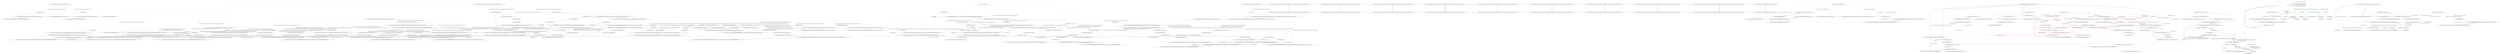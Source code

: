 digraph  {
n146 [label="Ninject.Tests.Integration.CircularDependenciesTests.CircularDependenciesContext", span=""];
n147 [label="Ninject.Tests.Integration.CircularDependenciesTests.WhenDependenciesHaveTwoWayCircularReferenceBetweenConstructors", span=""];
n148 [label="Ninject.Tests.Integration.CircularDependenciesTests.WhenDependenciesHaveTwoWayCircularReferenceBetweenProperties", span=""];
n149 [label="Ninject.Tests.Integration.CircularDependenciesTests.WhenDependenciesHaveThreeWayCircularReferenceBetweenConstructors", span=""];
n150 [label="Ninject.Tests.Integration.CircularDependenciesTests.WhenDependenciesHaveThreeWayCircularReferenceBetweenProperties", span=""];
n151 [label="Ninject.Tests.Integration.CircularDependenciesTests.WhenDependenciesHaveOpenGenericCircularReferenceBetweenConstructors", span=""];
n152 [label="Ninject.Tests.Integration.CircularDependenciesTests.WhenDependenciesHaveTwoWayCircularReferenceBetweenConstructorAndProperty", span=""];
n153 [label="Ninject.Tests.Integration.CircularDependenciesTests.TwoWayConstructorPropertyFoo", span=""];
n0 [cluster="Ninject.Tests.Integration.CircularDependenciesTests.CircularDependenciesContext.CircularDependenciesContext()", label="Entry Ninject.Tests.Integration.CircularDependenciesTests.CircularDependenciesContext.CircularDependenciesContext()", span="15-15"];
n1 [cluster="Ninject.Tests.Integration.CircularDependenciesTests.CircularDependenciesContext.CircularDependenciesContext()", label="this.kernel = new StandardKernel()", span="17-17"];
n2 [cluster="Ninject.Tests.Integration.CircularDependenciesTests.CircularDependenciesContext.CircularDependenciesContext()", label="Exit Ninject.Tests.Integration.CircularDependenciesTests.CircularDependenciesContext.CircularDependenciesContext()", span="15-15"];
n3 [cluster="Ninject.StandardKernel.StandardKernel(params Ninject.Modules.INinjectModule[])", label="Entry Ninject.StandardKernel.StandardKernel(params Ninject.Modules.INinjectModule[])", span="30-30"];
n4 [cluster="Ninject.Tests.Integration.CircularDependenciesTests.CircularDependenciesContext.Dispose()", label="Entry Ninject.Tests.Integration.CircularDependenciesTests.CircularDependenciesContext.Dispose()", span="20-20"];
n5 [cluster="Ninject.Tests.Integration.CircularDependenciesTests.CircularDependenciesContext.Dispose()", label="this.kernel.Dispose()", span="22-22"];
n6 [cluster="Ninject.Tests.Integration.CircularDependenciesTests.CircularDependenciesContext.Dispose()", label="Exit Ninject.Tests.Integration.CircularDependenciesTests.CircularDependenciesContext.Dispose()", span="20-20"];
n7 [cluster="Ninject.Infrastructure.Disposal.DisposableObject.Dispose()", label="Entry Ninject.Infrastructure.Disposal.DisposableObject.Dispose()", span="38-38"];
n8 [cluster="Ninject.Tests.Integration.CircularDependenciesTests.WhenDependenciesHaveTwoWayCircularReferenceBetweenConstructors.WhenDependenciesHaveTwoWayCircularReferenceBetweenConstructors()", label="Entry Ninject.Tests.Integration.CircularDependenciesTests.WhenDependenciesHaveTwoWayCircularReferenceBetweenConstructors.WhenDependenciesHaveTwoWayCircularReferenceBetweenConstructors()", span="28-28"];
n9 [cluster="Ninject.Tests.Integration.CircularDependenciesTests.WhenDependenciesHaveTwoWayCircularReferenceBetweenConstructors.WhenDependenciesHaveTwoWayCircularReferenceBetweenConstructors()", label="kernel.Bind<TwoWayConstructorFoo>().ToSelf().InSingletonScope()", span="30-30"];
n10 [cluster="Ninject.Tests.Integration.CircularDependenciesTests.WhenDependenciesHaveTwoWayCircularReferenceBetweenConstructors.WhenDependenciesHaveTwoWayCircularReferenceBetweenConstructors()", label="kernel.Bind<TwoWayConstructorBar>().ToSelf().InSingletonScope()", span="31-31"];
n12 [cluster="Ninject.Syntax.BindingRoot.Bind<T>()", label="Entry Ninject.Syntax.BindingRoot.Bind<T>()", span="34-34"];
n13 [cluster="Ninject.Syntax.IBindingToSyntax<T1>.ToSelf()", label="Entry Ninject.Syntax.IBindingToSyntax<T1>.ToSelf()", span="24-24"];
n14 [cluster="Ninject.Syntax.IBindingInSyntax<T>.InSingletonScope()", label="Entry Ninject.Syntax.IBindingInSyntax<T>.InSingletonScope()", span="25-25"];
n11 [cluster="Ninject.Tests.Integration.CircularDependenciesTests.WhenDependenciesHaveTwoWayCircularReferenceBetweenConstructors.WhenDependenciesHaveTwoWayCircularReferenceBetweenConstructors()", label="Exit Ninject.Tests.Integration.CircularDependenciesTests.WhenDependenciesHaveTwoWayCircularReferenceBetweenConstructors.WhenDependenciesHaveTwoWayCircularReferenceBetweenConstructors()", span="28-28"];
n15 [cluster="Ninject.Tests.Integration.CircularDependenciesTests.WhenDependenciesHaveTwoWayCircularReferenceBetweenConstructors.DoesNotThrowExceptionIfHookIsCreated()", label="Entry Ninject.Tests.Integration.CircularDependenciesTests.WhenDependenciesHaveTwoWayCircularReferenceBetweenConstructors.DoesNotThrowExceptionIfHookIsCreated()", span="35-35"];
n16 [cluster="Ninject.Tests.Integration.CircularDependenciesTests.WhenDependenciesHaveTwoWayCircularReferenceBetweenConstructors.DoesNotThrowExceptionIfHookIsCreated()", label="var request = new Request(typeof(TwoWayConstructorFoo), null, Enumerable.Empty<IParameter>(), null, false, false)", span="37-37"];
n17 [cluster="Ninject.Tests.Integration.CircularDependenciesTests.WhenDependenciesHaveTwoWayCircularReferenceBetweenConstructors.DoesNotThrowExceptionIfHookIsCreated()", label="kernel.Resolve(request)", span="38-38"];
n19 [cluster="Ninject.Activation.Request.Request(System.Type, System.Func<Ninject.Planning.Bindings.IBindingMetadata, bool>, System.Collections.Generic.IEnumerable<Ninject.Parameters.IParameter>, System.Func<object>, bool, bool)", label="Entry Ninject.Activation.Request.Request(System.Type, System.Func<Ninject.Planning.Bindings.IBindingMetadata, bool>, System.Collections.Generic.IEnumerable<Ninject.Parameters.IParameter>, System.Func<object>, bool, bool)", span="32-32"];
n20 [cluster="System.Linq.Enumerable.Empty<TResult>()", label="Entry System.Linq.Enumerable.Empty<TResult>()", span="0-0"];
n18 [cluster="Ninject.Tests.Integration.CircularDependenciesTests.WhenDependenciesHaveTwoWayCircularReferenceBetweenConstructors.DoesNotThrowExceptionIfHookIsCreated()", label="Exit Ninject.Tests.Integration.CircularDependenciesTests.WhenDependenciesHaveTwoWayCircularReferenceBetweenConstructors.DoesNotThrowExceptionIfHookIsCreated()", span="35-35"];
n21 [cluster="Ninject.KernelBase.Resolve(Ninject.Activation.IRequest)", label="Entry Ninject.KernelBase.Resolve(Ninject.Activation.IRequest)", span="338-338"];
n22 [cluster="Ninject.Tests.Integration.CircularDependenciesTests.WhenDependenciesHaveTwoWayCircularReferenceBetweenConstructors.ThrowsActivationExceptionWhenHookIsResolved()", label="Entry Ninject.Tests.Integration.CircularDependenciesTests.WhenDependenciesHaveTwoWayCircularReferenceBetweenConstructors.ThrowsActivationExceptionWhenHookIsResolved()", span="42-42"];
n23 [cluster="Ninject.Tests.Integration.CircularDependenciesTests.WhenDependenciesHaveTwoWayCircularReferenceBetweenConstructors.ThrowsActivationExceptionWhenHookIsResolved()", label="Assert.Throws<ActivationException>(() => kernel.Get<TwoWayConstructorFoo>())", span="44-44"];
n24 [cluster="Ninject.Tests.Integration.CircularDependenciesTests.WhenDependenciesHaveTwoWayCircularReferenceBetweenConstructors.ThrowsActivationExceptionWhenHookIsResolved()", label="Exit Ninject.Tests.Integration.CircularDependenciesTests.WhenDependenciesHaveTwoWayCircularReferenceBetweenConstructors.ThrowsActivationExceptionWhenHookIsResolved()", span="42-42"];
n25 [cluster="Unk.>", label="Entry Unk.>", span=""];
n26 [cluster="lambda expression", label="Entry lambda expression", span="44-44"];
n27 [cluster="lambda expression", label="kernel.Get<TwoWayConstructorFoo>()", span="44-44"];
n28 [cluster="lambda expression", label="Exit lambda expression", span="44-44"];
n29 [cluster="Ninject.Syntax.IResolutionRoot.Get<T>(params Ninject.Parameters.IParameter[])", label="Entry Ninject.Syntax.IResolutionRoot.Get<T>(params Ninject.Parameters.IParameter[])", span="31-31"];
n30 [cluster="Ninject.Tests.Integration.CircularDependenciesTests.WhenDependenciesHaveTwoWayCircularReferenceBetweenProperties.WhenDependenciesHaveTwoWayCircularReferenceBetweenProperties()", label="Entry Ninject.Tests.Integration.CircularDependenciesTests.WhenDependenciesHaveTwoWayCircularReferenceBetweenProperties.WhenDependenciesHaveTwoWayCircularReferenceBetweenProperties()", span="50-50"];
n31 [cluster="Ninject.Tests.Integration.CircularDependenciesTests.WhenDependenciesHaveTwoWayCircularReferenceBetweenProperties.WhenDependenciesHaveTwoWayCircularReferenceBetweenProperties()", label="kernel.Bind<TwoWayPropertyFoo>().ToSelf().InSingletonScope()", span="52-52"];
n32 [cluster="Ninject.Tests.Integration.CircularDependenciesTests.WhenDependenciesHaveTwoWayCircularReferenceBetweenProperties.WhenDependenciesHaveTwoWayCircularReferenceBetweenProperties()", label="kernel.Bind<TwoWayPropertyBar>().ToSelf().InSingletonScope()", span="53-53"];
n33 [cluster="Ninject.Tests.Integration.CircularDependenciesTests.WhenDependenciesHaveTwoWayCircularReferenceBetweenProperties.WhenDependenciesHaveTwoWayCircularReferenceBetweenProperties()", label="Exit Ninject.Tests.Integration.CircularDependenciesTests.WhenDependenciesHaveTwoWayCircularReferenceBetweenProperties.WhenDependenciesHaveTwoWayCircularReferenceBetweenProperties()", span="50-50"];
n34 [cluster="Ninject.Tests.Integration.CircularDependenciesTests.WhenDependenciesHaveTwoWayCircularReferenceBetweenProperties.DoesNotThrowException()", label="Entry Ninject.Tests.Integration.CircularDependenciesTests.WhenDependenciesHaveTwoWayCircularReferenceBetweenProperties.DoesNotThrowException()", span="58-58"];
n35 [cluster="Ninject.Tests.Integration.CircularDependenciesTests.WhenDependenciesHaveTwoWayCircularReferenceBetweenProperties.DoesNotThrowException()", label="kernel.Get<TwoWayPropertyFoo>()", span="60-60"];
n36 [cluster="Ninject.Tests.Integration.CircularDependenciesTests.WhenDependenciesHaveTwoWayCircularReferenceBetweenProperties.DoesNotThrowException()", label="Exit Ninject.Tests.Integration.CircularDependenciesTests.WhenDependenciesHaveTwoWayCircularReferenceBetweenProperties.DoesNotThrowException()", span="58-58"];
n37 [cluster="Ninject.Tests.Integration.CircularDependenciesTests.WhenDependenciesHaveTwoWayCircularReferenceBetweenProperties.ScopeIsRespected()", label="Entry Ninject.Tests.Integration.CircularDependenciesTests.WhenDependenciesHaveTwoWayCircularReferenceBetweenProperties.ScopeIsRespected()", span="64-64"];
n38 [cluster="Ninject.Tests.Integration.CircularDependenciesTests.WhenDependenciesHaveTwoWayCircularReferenceBetweenProperties.ScopeIsRespected()", label="var foo = kernel.Get<TwoWayPropertyFoo>()", span="66-66"];
n39 [cluster="Ninject.Tests.Integration.CircularDependenciesTests.WhenDependenciesHaveTwoWayCircularReferenceBetweenProperties.ScopeIsRespected()", label="var bar = kernel.Get<TwoWayPropertyBar>()", span="67-67"];
n40 [cluster="Ninject.Tests.Integration.CircularDependenciesTests.WhenDependenciesHaveTwoWayCircularReferenceBetweenProperties.ScopeIsRespected()", label="foo.Bar.Should().BeSameAs(bar)", span="69-69"];
n41 [cluster="Ninject.Tests.Integration.CircularDependenciesTests.WhenDependenciesHaveTwoWayCircularReferenceBetweenProperties.ScopeIsRespected()", label="bar.Foo.Should().BeSameAs(foo)", span="70-70"];
n43 [cluster="Unk.Should", label="Entry Unk.Should", span=""];
n44 [cluster="Unk.BeSameAs", label="Entry Unk.BeSameAs", span=""];
n42 [cluster="Ninject.Tests.Integration.CircularDependenciesTests.WhenDependenciesHaveTwoWayCircularReferenceBetweenProperties.ScopeIsRespected()", label="Exit Ninject.Tests.Integration.CircularDependenciesTests.WhenDependenciesHaveTwoWayCircularReferenceBetweenProperties.ScopeIsRespected()", span="64-64"];
n45 [cluster="Ninject.Tests.Integration.CircularDependenciesTests.WhenDependenciesHaveThreeWayCircularReferenceBetweenConstructors.WhenDependenciesHaveThreeWayCircularReferenceBetweenConstructors()", label="Entry Ninject.Tests.Integration.CircularDependenciesTests.WhenDependenciesHaveThreeWayCircularReferenceBetweenConstructors.WhenDependenciesHaveThreeWayCircularReferenceBetweenConstructors()", span="76-76"];
n46 [cluster="Ninject.Tests.Integration.CircularDependenciesTests.WhenDependenciesHaveThreeWayCircularReferenceBetweenConstructors.WhenDependenciesHaveThreeWayCircularReferenceBetweenConstructors()", label="kernel.Bind<ThreeWayConstructorFoo>().ToSelf().InSingletonScope()", span="78-78"];
n47 [cluster="Ninject.Tests.Integration.CircularDependenciesTests.WhenDependenciesHaveThreeWayCircularReferenceBetweenConstructors.WhenDependenciesHaveThreeWayCircularReferenceBetweenConstructors()", label="kernel.Bind<ThreeWayConstructorBar>().ToSelf().InSingletonScope()", span="79-79"];
n48 [cluster="Ninject.Tests.Integration.CircularDependenciesTests.WhenDependenciesHaveThreeWayCircularReferenceBetweenConstructors.WhenDependenciesHaveThreeWayCircularReferenceBetweenConstructors()", label="kernel.Bind<ThreeWayConstructorBaz>().ToSelf().InSingletonScope()", span="80-80"];
n49 [cluster="Ninject.Tests.Integration.CircularDependenciesTests.WhenDependenciesHaveThreeWayCircularReferenceBetweenConstructors.WhenDependenciesHaveThreeWayCircularReferenceBetweenConstructors()", label="Exit Ninject.Tests.Integration.CircularDependenciesTests.WhenDependenciesHaveThreeWayCircularReferenceBetweenConstructors.WhenDependenciesHaveThreeWayCircularReferenceBetweenConstructors()", span="76-76"];
n50 [cluster="Ninject.Tests.Integration.CircularDependenciesTests.WhenDependenciesHaveThreeWayCircularReferenceBetweenConstructors.DoesNotThrowExceptionIfHookIsCreated()", label="Entry Ninject.Tests.Integration.CircularDependenciesTests.WhenDependenciesHaveThreeWayCircularReferenceBetweenConstructors.DoesNotThrowExceptionIfHookIsCreated()", span="84-84"];
n51 [cluster="Ninject.Tests.Integration.CircularDependenciesTests.WhenDependenciesHaveThreeWayCircularReferenceBetweenConstructors.DoesNotThrowExceptionIfHookIsCreated()", label="var request = new Request(typeof(ThreeWayConstructorFoo), null, Enumerable.Empty<IParameter>(), null, false, false)", span="86-86"];
n52 [cluster="Ninject.Tests.Integration.CircularDependenciesTests.WhenDependenciesHaveThreeWayCircularReferenceBetweenConstructors.DoesNotThrowExceptionIfHookIsCreated()", label="kernel.Resolve(request)", span="88-88"];
n53 [cluster="Ninject.Tests.Integration.CircularDependenciesTests.WhenDependenciesHaveThreeWayCircularReferenceBetweenConstructors.DoesNotThrowExceptionIfHookIsCreated()", label="Exit Ninject.Tests.Integration.CircularDependenciesTests.WhenDependenciesHaveThreeWayCircularReferenceBetweenConstructors.DoesNotThrowExceptionIfHookIsCreated()", span="84-84"];
n54 [cluster="Ninject.Tests.Integration.CircularDependenciesTests.WhenDependenciesHaveThreeWayCircularReferenceBetweenConstructors.ThrowsActivationExceptionWhenHookIsResolved()", label="Entry Ninject.Tests.Integration.CircularDependenciesTests.WhenDependenciesHaveThreeWayCircularReferenceBetweenConstructors.ThrowsActivationExceptionWhenHookIsResolved()", span="92-92"];
n55 [cluster="Ninject.Tests.Integration.CircularDependenciesTests.WhenDependenciesHaveThreeWayCircularReferenceBetweenConstructors.ThrowsActivationExceptionWhenHookIsResolved()", label="Assert.Throws<ActivationException>(() => kernel.Get<ThreeWayConstructorFoo>())", span="94-94"];
n56 [cluster="Ninject.Tests.Integration.CircularDependenciesTests.WhenDependenciesHaveThreeWayCircularReferenceBetweenConstructors.ThrowsActivationExceptionWhenHookIsResolved()", label="Exit Ninject.Tests.Integration.CircularDependenciesTests.WhenDependenciesHaveThreeWayCircularReferenceBetweenConstructors.ThrowsActivationExceptionWhenHookIsResolved()", span="92-92"];
n57 [cluster="lambda expression", label="Entry lambda expression", span="94-94"];
n58 [cluster="lambda expression", label="kernel.Get<ThreeWayConstructorFoo>()", span="94-94"];
n59 [cluster="lambda expression", label="Exit lambda expression", span="94-94"];
n60 [cluster="Ninject.Tests.Integration.CircularDependenciesTests.WhenDependenciesHaveThreeWayCircularReferenceBetweenProperties.WhenDependenciesHaveThreeWayCircularReferenceBetweenProperties()", label="Entry Ninject.Tests.Integration.CircularDependenciesTests.WhenDependenciesHaveThreeWayCircularReferenceBetweenProperties.WhenDependenciesHaveThreeWayCircularReferenceBetweenProperties()", span="100-100"];
n61 [cluster="Ninject.Tests.Integration.CircularDependenciesTests.WhenDependenciesHaveThreeWayCircularReferenceBetweenProperties.WhenDependenciesHaveThreeWayCircularReferenceBetweenProperties()", label="kernel.Bind<ThreeWayPropertyFoo>().ToSelf().InSingletonScope()", span="102-102"];
n62 [cluster="Ninject.Tests.Integration.CircularDependenciesTests.WhenDependenciesHaveThreeWayCircularReferenceBetweenProperties.WhenDependenciesHaveThreeWayCircularReferenceBetweenProperties()", label="kernel.Bind<ThreeWayPropertyBar>().ToSelf().InSingletonScope()", span="103-103"];
n63 [cluster="Ninject.Tests.Integration.CircularDependenciesTests.WhenDependenciesHaveThreeWayCircularReferenceBetweenProperties.WhenDependenciesHaveThreeWayCircularReferenceBetweenProperties()", label="kernel.Bind<ThreeWayPropertyBaz>().ToSelf().InSingletonScope()", span="104-104"];
n64 [cluster="Ninject.Tests.Integration.CircularDependenciesTests.WhenDependenciesHaveThreeWayCircularReferenceBetweenProperties.WhenDependenciesHaveThreeWayCircularReferenceBetweenProperties()", label="Exit Ninject.Tests.Integration.CircularDependenciesTests.WhenDependenciesHaveThreeWayCircularReferenceBetweenProperties.WhenDependenciesHaveThreeWayCircularReferenceBetweenProperties()", span="100-100"];
n65 [cluster="Ninject.Tests.Integration.CircularDependenciesTests.WhenDependenciesHaveThreeWayCircularReferenceBetweenProperties.DoesNotThrowException()", label="Entry Ninject.Tests.Integration.CircularDependenciesTests.WhenDependenciesHaveThreeWayCircularReferenceBetweenProperties.DoesNotThrowException()", span="108-108"];
n66 [cluster="Ninject.Tests.Integration.CircularDependenciesTests.WhenDependenciesHaveThreeWayCircularReferenceBetweenProperties.DoesNotThrowException()", label="kernel.Get<ThreeWayPropertyFoo>()", span="110-110"];
n67 [cluster="Ninject.Tests.Integration.CircularDependenciesTests.WhenDependenciesHaveThreeWayCircularReferenceBetweenProperties.DoesNotThrowException()", label="Exit Ninject.Tests.Integration.CircularDependenciesTests.WhenDependenciesHaveThreeWayCircularReferenceBetweenProperties.DoesNotThrowException()", span="108-108"];
n68 [cluster="Ninject.Tests.Integration.CircularDependenciesTests.WhenDependenciesHaveThreeWayCircularReferenceBetweenProperties.ScopeIsRespected()", label="Entry Ninject.Tests.Integration.CircularDependenciesTests.WhenDependenciesHaveThreeWayCircularReferenceBetweenProperties.ScopeIsRespected()", span="114-114"];
n69 [cluster="Ninject.Tests.Integration.CircularDependenciesTests.WhenDependenciesHaveThreeWayCircularReferenceBetweenProperties.ScopeIsRespected()", label="var foo = kernel.Get<ThreeWayPropertyFoo>()", span="116-116"];
n70 [cluster="Ninject.Tests.Integration.CircularDependenciesTests.WhenDependenciesHaveThreeWayCircularReferenceBetweenProperties.ScopeIsRespected()", label="var bar = kernel.Get<ThreeWayPropertyBar>()", span="117-117"];
n72 [cluster="Ninject.Tests.Integration.CircularDependenciesTests.WhenDependenciesHaveThreeWayCircularReferenceBetweenProperties.ScopeIsRespected()", label="foo.Bar.Should().BeSameAs(bar)", span="120-120"];
n74 [cluster="Ninject.Tests.Integration.CircularDependenciesTests.WhenDependenciesHaveThreeWayCircularReferenceBetweenProperties.ScopeIsRespected()", label="baz.Foo.Should().BeSameAs(foo)", span="122-122"];
n71 [cluster="Ninject.Tests.Integration.CircularDependenciesTests.WhenDependenciesHaveThreeWayCircularReferenceBetweenProperties.ScopeIsRespected()", label="var baz = kernel.Get<ThreeWayPropertyBaz>()", span="118-118"];
n73 [cluster="Ninject.Tests.Integration.CircularDependenciesTests.WhenDependenciesHaveThreeWayCircularReferenceBetweenProperties.ScopeIsRespected()", label="bar.Baz.Should().BeSameAs(baz)", span="121-121"];
n75 [cluster="Ninject.Tests.Integration.CircularDependenciesTests.WhenDependenciesHaveThreeWayCircularReferenceBetweenProperties.ScopeIsRespected()", label="Exit Ninject.Tests.Integration.CircularDependenciesTests.WhenDependenciesHaveThreeWayCircularReferenceBetweenProperties.ScopeIsRespected()", span="114-114"];
n76 [cluster="Ninject.Tests.Integration.CircularDependenciesTests.WhenDependenciesHaveOpenGenericCircularReferenceBetweenConstructors.WhenDependenciesHaveOpenGenericCircularReferenceBetweenConstructors()", label="Entry Ninject.Tests.Integration.CircularDependenciesTests.WhenDependenciesHaveOpenGenericCircularReferenceBetweenConstructors.WhenDependenciesHaveOpenGenericCircularReferenceBetweenConstructors()", span="128-128"];
n77 [cluster="Ninject.Tests.Integration.CircularDependenciesTests.WhenDependenciesHaveOpenGenericCircularReferenceBetweenConstructors.WhenDependenciesHaveOpenGenericCircularReferenceBetweenConstructors()", label="kernel.Bind(typeof(IOptions<>)).To(typeof(OptionsManager<>))", span="130-130"];
n78 [cluster="Ninject.Tests.Integration.CircularDependenciesTests.WhenDependenciesHaveOpenGenericCircularReferenceBetweenConstructors.WhenDependenciesHaveOpenGenericCircularReferenceBetweenConstructors()", label="kernel.Bind<IConfigureOptions<ClassA>>().To<ConfigureA1>()", span="132-132"];
n83 [cluster="Ninject.Syntax.BindingRoot.Bind(params System.Type[])", label="Entry Ninject.Syntax.BindingRoot.Bind(params System.Type[])", span="103-103"];
n84 [cluster="Ninject.Syntax.IBindingToSyntax<T1>.To(System.Type)", label="Entry Ninject.Syntax.IBindingToSyntax<T1>.To(System.Type)", span="39-39"];
n79 [cluster="Ninject.Tests.Integration.CircularDependenciesTests.WhenDependenciesHaveOpenGenericCircularReferenceBetweenConstructors.WhenDependenciesHaveOpenGenericCircularReferenceBetweenConstructors()", label="kernel.Bind<IConfigureOptions<ClassB>>().To<ConfigureB1>()", span="133-133"];
n85 [cluster="Ninject.Syntax.IBindingToSyntax<T1>.To<TImplementation>()", label="Entry Ninject.Syntax.IBindingToSyntax<T1>.To<TImplementation>()", span="31-31"];
n80 [cluster="Ninject.Tests.Integration.CircularDependenciesTests.WhenDependenciesHaveOpenGenericCircularReferenceBetweenConstructors.WhenDependenciesHaveOpenGenericCircularReferenceBetweenConstructors()", label="kernel.Bind<IConfigureOptions<ClassC>>().To<HasCircularDependency1>()", span="134-134"];
n81 [cluster="Ninject.Tests.Integration.CircularDependenciesTests.WhenDependenciesHaveOpenGenericCircularReferenceBetweenConstructors.WhenDependenciesHaveOpenGenericCircularReferenceBetweenConstructors()", label="kernel.Bind<IConfigureOptions<ClassD>>().To<HasCircularDependency2>()", span="135-135"];
n82 [cluster="Ninject.Tests.Integration.CircularDependenciesTests.WhenDependenciesHaveOpenGenericCircularReferenceBetweenConstructors.WhenDependenciesHaveOpenGenericCircularReferenceBetweenConstructors()", label="Exit Ninject.Tests.Integration.CircularDependenciesTests.WhenDependenciesHaveOpenGenericCircularReferenceBetweenConstructors.WhenDependenciesHaveOpenGenericCircularReferenceBetweenConstructors()", span="128-128"];
n86 [cluster="Ninject.Tests.Integration.CircularDependenciesTests.WhenDependenciesHaveOpenGenericCircularReferenceBetweenConstructors.DoesNotThrowException()", label="Entry Ninject.Tests.Integration.CircularDependenciesTests.WhenDependenciesHaveOpenGenericCircularReferenceBetweenConstructors.DoesNotThrowException()", span="140-140"];
n87 [cluster="Ninject.Tests.Integration.CircularDependenciesTests.WhenDependenciesHaveOpenGenericCircularReferenceBetweenConstructors.DoesNotThrowException()", label="kernel.Get<IOptions<ClassA>>()", span="142-142"];
n88 [cluster="Ninject.Tests.Integration.CircularDependenciesTests.WhenDependenciesHaveOpenGenericCircularReferenceBetweenConstructors.DoesNotThrowException()", label="Exit Ninject.Tests.Integration.CircularDependenciesTests.WhenDependenciesHaveOpenGenericCircularReferenceBetweenConstructors.DoesNotThrowException()", span="140-140"];
n89 [cluster="Ninject.Tests.Integration.CircularDependenciesTests.WhenDependenciesHaveOpenGenericCircularReferenceBetweenConstructors.DoesNotThrowException2()", label="Entry Ninject.Tests.Integration.CircularDependenciesTests.WhenDependenciesHaveOpenGenericCircularReferenceBetweenConstructors.DoesNotThrowException2()", span="147-147"];
n90 [cluster="Ninject.Tests.Integration.CircularDependenciesTests.WhenDependenciesHaveOpenGenericCircularReferenceBetweenConstructors.DoesNotThrowException2()", label="var o = kernel.Get<HasOptionsPropertyInjected>()", span="149-149"];
n91 [cluster="Ninject.Tests.Integration.CircularDependenciesTests.WhenDependenciesHaveOpenGenericCircularReferenceBetweenConstructors.DoesNotThrowException2()", label="Exit Ninject.Tests.Integration.CircularDependenciesTests.WhenDependenciesHaveOpenGenericCircularReferenceBetweenConstructors.DoesNotThrowException2()", span="147-147"];
n92 [cluster="Ninject.Tests.Integration.CircularDependenciesTests.WhenDependenciesHaveOpenGenericCircularReferenceBetweenConstructors.DetectsCyclicDependenciesInPropertySetter()", label="Entry Ninject.Tests.Integration.CircularDependenciesTests.WhenDependenciesHaveOpenGenericCircularReferenceBetweenConstructors.DetectsCyclicDependenciesInPropertySetter()", span="154-154"];
n93 [cluster="Ninject.Tests.Integration.CircularDependenciesTests.WhenDependenciesHaveOpenGenericCircularReferenceBetweenConstructors.DetectsCyclicDependenciesInPropertySetter()", label="Action act = () => kernel.Get<IOptions<ClassC>>()", span="156-156"];
n94 [cluster="Ninject.Tests.Integration.CircularDependenciesTests.WhenDependenciesHaveOpenGenericCircularReferenceBetweenConstructors.DetectsCyclicDependenciesInPropertySetter()", label="act.ShouldThrow<ActivationException>()", span="158-158"];
n95 [cluster="Ninject.Tests.Integration.CircularDependenciesTests.WhenDependenciesHaveOpenGenericCircularReferenceBetweenConstructors.DetectsCyclicDependenciesInPropertySetter()", label="Exit Ninject.Tests.Integration.CircularDependenciesTests.WhenDependenciesHaveOpenGenericCircularReferenceBetweenConstructors.DetectsCyclicDependenciesInPropertySetter()", span="154-154"];
n96 [cluster="lambda expression", label="Entry lambda expression", span="156-156"];
n97 [cluster="lambda expression", label="kernel.Get<IOptions<ClassC>>()", span="156-156"];
n98 [cluster="lambda expression", label="Exit lambda expression", span="156-156"];
n99 [cluster="Ninject.Tests.Integration.CircularDependenciesTests.WhenDependenciesHaveOpenGenericCircularReferenceBetweenConstructors.DetectsCyclicDependenciesForGenericServiceRegisteredViaOpenGenericType2()", label="Entry Ninject.Tests.Integration.CircularDependenciesTests.WhenDependenciesHaveOpenGenericCircularReferenceBetweenConstructors.DetectsCyclicDependenciesForGenericServiceRegisteredViaOpenGenericType2()", span="162-162"];
n100 [cluster="Ninject.Tests.Integration.CircularDependenciesTests.WhenDependenciesHaveOpenGenericCircularReferenceBetweenConstructors.DetectsCyclicDependenciesForGenericServiceRegisteredViaOpenGenericType2()", label="kernel.Bind(typeof(IGeneric<>)).To(typeof(GenericServiceWithGenericConstructor<>))", span="164-164"];
n101 [cluster="Ninject.Tests.Integration.CircularDependenciesTests.WhenDependenciesHaveOpenGenericCircularReferenceBetweenConstructors.DetectsCyclicDependenciesForGenericServiceRegisteredViaOpenGenericType2()", label="Action act = () => kernel.Get<IGeneric<int>>()", span="166-166"];
n102 [cluster="Ninject.Tests.Integration.CircularDependenciesTests.WhenDependenciesHaveOpenGenericCircularReferenceBetweenConstructors.DetectsCyclicDependenciesForGenericServiceRegisteredViaOpenGenericType2()", label="act.ShouldThrow<ActivationException>()", span="168-168"];
n103 [cluster="Ninject.Tests.Integration.CircularDependenciesTests.WhenDependenciesHaveOpenGenericCircularReferenceBetweenConstructors.DetectsCyclicDependenciesForGenericServiceRegisteredViaOpenGenericType2()", label="Exit Ninject.Tests.Integration.CircularDependenciesTests.WhenDependenciesHaveOpenGenericCircularReferenceBetweenConstructors.DetectsCyclicDependenciesForGenericServiceRegisteredViaOpenGenericType2()", span="162-162"];
n104 [cluster="lambda expression", label="Entry lambda expression", span="166-166"];
n105 [cluster="lambda expression", label="kernel.Get<IGeneric<int>>()", span="166-166"];
n106 [cluster="lambda expression", label="Exit lambda expression", span="166-166"];
n107 [cluster="Ninject.Tests.Integration.CircularDependenciesTests.WhenDependenciesHaveTwoWayCircularReferenceBetweenConstructorAndProperty.WhenDependenciesHaveTwoWayCircularReferenceBetweenConstructorAndProperty()", label="Entry Ninject.Tests.Integration.CircularDependenciesTests.WhenDependenciesHaveTwoWayCircularReferenceBetweenConstructorAndProperty.WhenDependenciesHaveTwoWayCircularReferenceBetweenConstructorAndProperty()", span="175-175"];
n108 [cluster="Ninject.Tests.Integration.CircularDependenciesTests.WhenDependenciesHaveTwoWayCircularReferenceBetweenConstructorAndProperty.WhenDependenciesHaveTwoWayCircularReferenceBetweenConstructorAndProperty()", label="kernel.Bind<TwoWayConstructorPropertyFoo>().ToSelf().InSingletonScope()", span="177-177"];
n109 [cluster="Ninject.Tests.Integration.CircularDependenciesTests.WhenDependenciesHaveTwoWayCircularReferenceBetweenConstructorAndProperty.WhenDependenciesHaveTwoWayCircularReferenceBetweenConstructorAndProperty()", label="kernel.Bind<TwoWayConstructorPropertyBar>().ToSelf().InSingletonScope()", span="178-178"];
n110 [cluster="Ninject.Tests.Integration.CircularDependenciesTests.WhenDependenciesHaveTwoWayCircularReferenceBetweenConstructorAndProperty.WhenDependenciesHaveTwoWayCircularReferenceBetweenConstructorAndProperty()", label="Exit Ninject.Tests.Integration.CircularDependenciesTests.WhenDependenciesHaveTwoWayCircularReferenceBetweenConstructorAndProperty.WhenDependenciesHaveTwoWayCircularReferenceBetweenConstructorAndProperty()", span="175-175"];
n111 [cluster="Ninject.Tests.Integration.CircularDependenciesTests.WhenDependenciesHaveTwoWayCircularReferenceBetweenConstructorAndProperty.ThrowsActivationExceptionWhenHookIsResolved()", label="Entry Ninject.Tests.Integration.CircularDependenciesTests.WhenDependenciesHaveTwoWayCircularReferenceBetweenConstructorAndProperty.ThrowsActivationExceptionWhenHookIsResolved()", span="182-182"];
n112 [cluster="Ninject.Tests.Integration.CircularDependenciesTests.WhenDependenciesHaveTwoWayCircularReferenceBetweenConstructorAndProperty.ThrowsActivationExceptionWhenHookIsResolved()", label="Assert.Throws<ActivationException>(() => kernel.Get<TwoWayConstructorPropertyFoo>())", span="184-184"];
n113 [cluster="Ninject.Tests.Integration.CircularDependenciesTests.WhenDependenciesHaveTwoWayCircularReferenceBetweenConstructorAndProperty.ThrowsActivationExceptionWhenHookIsResolved()", label="Exit Ninject.Tests.Integration.CircularDependenciesTests.WhenDependenciesHaveTwoWayCircularReferenceBetweenConstructorAndProperty.ThrowsActivationExceptionWhenHookIsResolved()", span="182-182"];
n114 [cluster="lambda expression", label="Entry lambda expression", span="184-184"];
n115 [cluster="lambda expression", label="kernel.Get<TwoWayConstructorPropertyFoo>()", span="184-184"];
n116 [cluster="lambda expression", label="Exit lambda expression", span="184-184"];
n117 [cluster="Ninject.Tests.Integration.CircularDependenciesTests.WhenDependenciesHaveTwoWayCircularReferenceBetweenConstructorAndProperty.DoesNotThrowException()", label="Entry Ninject.Tests.Integration.CircularDependenciesTests.WhenDependenciesHaveTwoWayCircularReferenceBetweenConstructorAndProperty.DoesNotThrowException()", span="188-188"];
n118 [cluster="Ninject.Tests.Integration.CircularDependenciesTests.WhenDependenciesHaveTwoWayCircularReferenceBetweenConstructorAndProperty.DoesNotThrowException()", label="kernel.Get<TwoWayConstructorPropertyBar>()", span="190-190"];
n119 [cluster="Ninject.Tests.Integration.CircularDependenciesTests.WhenDependenciesHaveTwoWayCircularReferenceBetweenConstructorAndProperty.DoesNotThrowException()", label="Exit Ninject.Tests.Integration.CircularDependenciesTests.WhenDependenciesHaveTwoWayCircularReferenceBetweenConstructorAndProperty.DoesNotThrowException()", span="188-188"];
n120 [cluster="Ninject.Tests.Integration.CircularDependenciesTests.WhenDependenciesHaveTwoWayCircularReferenceBetweenConstructorAndProperty.ScopeIsRespected()", label="Entry Ninject.Tests.Integration.CircularDependenciesTests.WhenDependenciesHaveTwoWayCircularReferenceBetweenConstructorAndProperty.ScopeIsRespected()", span="194-194"];
n121 [cluster="Ninject.Tests.Integration.CircularDependenciesTests.WhenDependenciesHaveTwoWayCircularReferenceBetweenConstructorAndProperty.ScopeIsRespected()", label="var bar = kernel.Get<TwoWayConstructorPropertyBar>()", span="196-196"];
n122 [cluster="Ninject.Tests.Integration.CircularDependenciesTests.WhenDependenciesHaveTwoWayCircularReferenceBetweenConstructorAndProperty.ScopeIsRespected()", label="var foo = kernel.Get<TwoWayConstructorPropertyFoo>()", span="197-197"];
n123 [cluster="Ninject.Tests.Integration.CircularDependenciesTests.WhenDependenciesHaveTwoWayCircularReferenceBetweenConstructorAndProperty.ScopeIsRespected()", label="bar.Foo.Should().BeSameAs(foo)", span="198-198"];
n124 [cluster="Ninject.Tests.Integration.CircularDependenciesTests.WhenDependenciesHaveTwoWayCircularReferenceBetweenConstructorAndProperty.ScopeIsRespected()", label="Exit Ninject.Tests.Integration.CircularDependenciesTests.WhenDependenciesHaveTwoWayCircularReferenceBetweenConstructorAndProperty.ScopeIsRespected()", span="194-194"];
n125 [cluster="Ninject.Tests.Integration.CircularDependenciesTests.TwoWayConstructorFoo.TwoWayConstructorFoo(Ninject.Tests.Integration.CircularDependenciesTests.TwoWayConstructorBar)", label="Entry Ninject.Tests.Integration.CircularDependenciesTests.TwoWayConstructorFoo.TwoWayConstructorFoo(Ninject.Tests.Integration.CircularDependenciesTests.TwoWayConstructorBar)", span="204-204"];
n126 [cluster="Ninject.Tests.Integration.CircularDependenciesTests.TwoWayConstructorFoo.TwoWayConstructorFoo(Ninject.Tests.Integration.CircularDependenciesTests.TwoWayConstructorBar)", label="Exit Ninject.Tests.Integration.CircularDependenciesTests.TwoWayConstructorFoo.TwoWayConstructorFoo(Ninject.Tests.Integration.CircularDependenciesTests.TwoWayConstructorBar)", span="204-204"];
n127 [cluster="Ninject.Tests.Integration.CircularDependenciesTests.TwoWayConstructorBar.TwoWayConstructorBar(Ninject.Tests.Integration.CircularDependenciesTests.TwoWayConstructorFoo)", label="Entry Ninject.Tests.Integration.CircularDependenciesTests.TwoWayConstructorBar.TwoWayConstructorBar(Ninject.Tests.Integration.CircularDependenciesTests.TwoWayConstructorFoo)", span="209-209"];
n128 [cluster="Ninject.Tests.Integration.CircularDependenciesTests.TwoWayConstructorBar.TwoWayConstructorBar(Ninject.Tests.Integration.CircularDependenciesTests.TwoWayConstructorFoo)", label="Exit Ninject.Tests.Integration.CircularDependenciesTests.TwoWayConstructorBar.TwoWayConstructorBar(Ninject.Tests.Integration.CircularDependenciesTests.TwoWayConstructorFoo)", span="209-209"];
n129 [cluster="Ninject.Tests.Integration.CircularDependenciesTests.TwoWayConstructorPropertyFoo.TwoWayConstructorPropertyFoo(Ninject.Tests.Integration.CircularDependenciesTests.TwoWayConstructorPropertyBar)", label="Entry Ninject.Tests.Integration.CircularDependenciesTests.TwoWayConstructorPropertyFoo.TwoWayConstructorPropertyFoo(Ninject.Tests.Integration.CircularDependenciesTests.TwoWayConstructorPropertyBar)", span="226-226"];
n130 [cluster="Ninject.Tests.Integration.CircularDependenciesTests.TwoWayConstructorPropertyFoo.TwoWayConstructorPropertyFoo(Ninject.Tests.Integration.CircularDependenciesTests.TwoWayConstructorPropertyBar)", label="this.Bar = bar", span="228-228"];
n131 [cluster="Ninject.Tests.Integration.CircularDependenciesTests.TwoWayConstructorPropertyFoo.TwoWayConstructorPropertyFoo(Ninject.Tests.Integration.CircularDependenciesTests.TwoWayConstructorPropertyBar)", label="Exit Ninject.Tests.Integration.CircularDependenciesTests.TwoWayConstructorPropertyFoo.TwoWayConstructorPropertyFoo(Ninject.Tests.Integration.CircularDependenciesTests.TwoWayConstructorPropertyBar)", span="226-226"];
n132 [cluster="Ninject.Tests.Integration.CircularDependenciesTests.ThreeWayConstructorFoo.ThreeWayConstructorFoo(Ninject.Tests.Integration.CircularDependenciesTests.ThreeWayConstructorBar)", label="Entry Ninject.Tests.Integration.CircularDependenciesTests.ThreeWayConstructorFoo.ThreeWayConstructorFoo(Ninject.Tests.Integration.CircularDependenciesTests.ThreeWayConstructorBar)", span="242-242"];
n133 [cluster="Ninject.Tests.Integration.CircularDependenciesTests.ThreeWayConstructorFoo.ThreeWayConstructorFoo(Ninject.Tests.Integration.CircularDependenciesTests.ThreeWayConstructorBar)", label="Exit Ninject.Tests.Integration.CircularDependenciesTests.ThreeWayConstructorFoo.ThreeWayConstructorFoo(Ninject.Tests.Integration.CircularDependenciesTests.ThreeWayConstructorBar)", span="242-242"];
n134 [cluster="Ninject.Tests.Integration.CircularDependenciesTests.ThreeWayConstructorBar.ThreeWayConstructorBar(Ninject.Tests.Integration.CircularDependenciesTests.ThreeWayConstructorBaz)", label="Entry Ninject.Tests.Integration.CircularDependenciesTests.ThreeWayConstructorBar.ThreeWayConstructorBar(Ninject.Tests.Integration.CircularDependenciesTests.ThreeWayConstructorBaz)", span="247-247"];
n135 [cluster="Ninject.Tests.Integration.CircularDependenciesTests.ThreeWayConstructorBar.ThreeWayConstructorBar(Ninject.Tests.Integration.CircularDependenciesTests.ThreeWayConstructorBaz)", label="Exit Ninject.Tests.Integration.CircularDependenciesTests.ThreeWayConstructorBar.ThreeWayConstructorBar(Ninject.Tests.Integration.CircularDependenciesTests.ThreeWayConstructorBaz)", span="247-247"];
n136 [cluster="Ninject.Tests.Integration.CircularDependenciesTests.ThreeWayConstructorBaz.ThreeWayConstructorBaz(Ninject.Tests.Integration.CircularDependenciesTests.TwoWayConstructorFoo)", label="Entry Ninject.Tests.Integration.CircularDependenciesTests.ThreeWayConstructorBaz.ThreeWayConstructorBaz(Ninject.Tests.Integration.CircularDependenciesTests.TwoWayConstructorFoo)", span="252-252"];
n137 [cluster="Ninject.Tests.Integration.CircularDependenciesTests.ThreeWayConstructorBaz.ThreeWayConstructorBaz(Ninject.Tests.Integration.CircularDependenciesTests.TwoWayConstructorFoo)", label="Exit Ninject.Tests.Integration.CircularDependenciesTests.ThreeWayConstructorBaz.ThreeWayConstructorBaz(Ninject.Tests.Integration.CircularDependenciesTests.TwoWayConstructorFoo)", span="252-252"];
n138 [cluster="Ninject.Tests.Integration.CircularDependenciesTests.GenericServiceWithGenericConstructor<T>.GenericServiceWithGenericConstructor(Ninject.Tests.Integration.StandardKernelTests.IGeneric<T>)", label="Entry Ninject.Tests.Integration.CircularDependenciesTests.GenericServiceWithGenericConstructor<T>.GenericServiceWithGenericConstructor(Ninject.Tests.Integration.StandardKernelTests.IGeneric<T>)", span="275-275"];
n139 [cluster="Ninject.Tests.Integration.CircularDependenciesTests.GenericServiceWithGenericConstructor<T>.GenericServiceWithGenericConstructor(Ninject.Tests.Integration.StandardKernelTests.IGeneric<T>)", label="Exit Ninject.Tests.Integration.CircularDependenciesTests.GenericServiceWithGenericConstructor<T>.GenericServiceWithGenericConstructor(Ninject.Tests.Integration.StandardKernelTests.IGeneric<T>)", span="275-275"];
n140 [cluster="Ninject.Tests.Integration.CircularDependenciesTests.OptionsManager<T>.OptionsManager(Ninject.Tests.Integration.CircularDependenciesTests.IConfigureOptions<T>)", label="Entry Ninject.Tests.Integration.CircularDependenciesTests.OptionsManager<T>.OptionsManager(Ninject.Tests.Integration.CircularDependenciesTests.IConfigureOptions<T>)", span="286-286"];
n141 [cluster="Ninject.Tests.Integration.CircularDependenciesTests.OptionsManager<T>.OptionsManager(Ninject.Tests.Integration.CircularDependenciesTests.IConfigureOptions<T>)", label="Exit Ninject.Tests.Integration.CircularDependenciesTests.OptionsManager<T>.OptionsManager(Ninject.Tests.Integration.CircularDependenciesTests.IConfigureOptions<T>)", span="286-286"];
n142 [cluster="Ninject.Tests.Integration.CircularDependenciesTests.ConfigureA1.ConfigureA1(Ninject.Tests.Integration.CircularDependenciesTests.IOptions<Ninject.Tests.Integration.CircularDependenciesTests.ClassB>)", label="Entry Ninject.Tests.Integration.CircularDependenciesTests.ConfigureA1.ConfigureA1(Ninject.Tests.Integration.CircularDependenciesTests.IOptions<Ninject.Tests.Integration.CircularDependenciesTests.ClassB>)", span="297-297"];
n143 [cluster="Ninject.Tests.Integration.CircularDependenciesTests.ConfigureA1.ConfigureA1(Ninject.Tests.Integration.CircularDependenciesTests.IOptions<Ninject.Tests.Integration.CircularDependenciesTests.ClassB>)", label="Exit Ninject.Tests.Integration.CircularDependenciesTests.ConfigureA1.ConfigureA1(Ninject.Tests.Integration.CircularDependenciesTests.IOptions<Ninject.Tests.Integration.CircularDependenciesTests.ClassB>)", span="297-297"];
n144 [cluster="Ninject.Tests.Integration.CircularDependenciesTests.HasCircularDependency2.HasCircularDependency2(Ninject.Tests.Integration.CircularDependenciesTests.IOptions<Ninject.Tests.Integration.CircularDependenciesTests.ClassC>)", label="Entry Ninject.Tests.Integration.CircularDependenciesTests.HasCircularDependency2.HasCircularDependency2(Ninject.Tests.Integration.CircularDependenciesTests.IOptions<Ninject.Tests.Integration.CircularDependenciesTests.ClassC>)", span="320-320"];
n145 [cluster="Ninject.Tests.Integration.CircularDependenciesTests.HasCircularDependency2.HasCircularDependency2(Ninject.Tests.Integration.CircularDependenciesTests.IOptions<Ninject.Tests.Integration.CircularDependenciesTests.ClassC>)", label="Exit Ninject.Tests.Integration.CircularDependenciesTests.HasCircularDependency2.HasCircularDependency2(Ninject.Tests.Integration.CircularDependenciesTests.IOptions<Ninject.Tests.Integration.CircularDependenciesTests.ClassC>)", span="320-320"];
d23 [cluster="Ninject.Tests.Integration.CircularDependenciesTests.WhenDependenciesHaveTwoWayCircularReferenceBetweenConstructors.ThrowsActivationExceptionWhenHookIsResolved()", color=green, community=0, label="18: Assert.Throws<ActivationException>(() => kernel.Get<TwoWayConstructorFoo>())", span="44-44"];
d27 [cluster="lambda expression", color=green, community=0, label="35: kernel.Get<TwoWayConstructorFoo>()", span="44-44"];
m0_0 [cluster="Ninject.Planning.Targets.PropertyTarget.PropertyTarget(System.Reflection.PropertyInfo)", file="Context.cs", label="Entry Ninject.Planning.Targets.PropertyTarget.PropertyTarget(System.Reflection.PropertyInfo)", span="52-52"];
m0_1 [cluster="Ninject.Planning.Targets.PropertyTarget.PropertyTarget(System.Reflection.PropertyInfo)", file="Context.cs", label="Exit Ninject.Planning.Targets.PropertyTarget.PropertyTarget(System.Reflection.PropertyInfo)", span="52-52"];
m1_11 [cluster="Ninject.Planning.IPlan.Add(Ninject.Planning.Directives.IDirective)", file="KernelBase.cs", label="Entry Ninject.Planning.IPlan.Add(Ninject.Planning.Directives.IDirective)", span="37-37"];
m1_8 [cluster="Ninject.Selection.ISelector.SelectPropertiesForInjection(System.Type)", file="KernelBase.cs", label="Entry Ninject.Selection.ISelector.SelectPropertiesForInjection(System.Type)", span="46-46"];
m1_10 [cluster="Ninject.Injection.IInjectorFactory.Create(System.Reflection.PropertyInfo)", file="KernelBase.cs", label="Entry Ninject.Injection.IInjectorFactory.Create(System.Reflection.PropertyInfo)", span="34-34"];
m1_4 [cluster="Ninject.Planning.Strategies.PropertyReflectionStrategy.Execute(Ninject.Planning.IPlan)", file="KernelBase.cs", label="Entry Ninject.Planning.Strategies.PropertyReflectionStrategy.Execute(Ninject.Planning.IPlan)", span="52-52"];
m1_5 [cluster="Ninject.Planning.Strategies.PropertyReflectionStrategy.Execute(Ninject.Planning.IPlan)", file="KernelBase.cs", label="Selector.SelectPropertiesForInjection(plan.Type)", span="54-54"];
m1_6 [cluster="Ninject.Planning.Strategies.PropertyReflectionStrategy.Execute(Ninject.Planning.IPlan)", file="KernelBase.cs", label="plan.Add(new PropertyInjectionDirective(property, InjectorFactory.Create(property)))", span="55-55"];
m1_7 [cluster="Ninject.Planning.Strategies.PropertyReflectionStrategy.Execute(Ninject.Planning.IPlan)", file="KernelBase.cs", label="Exit Ninject.Planning.Strategies.PropertyReflectionStrategy.Execute(Ninject.Planning.IPlan)", span="52-52"];
m1_0 [cluster="Ninject.Planning.Strategies.PropertyReflectionStrategy.PropertyReflectionStrategy(Ninject.Selection.ISelector, Ninject.Injection.IInjectorFactory)", file="KernelBase.cs", label="Entry Ninject.Planning.Strategies.PropertyReflectionStrategy.PropertyReflectionStrategy(Ninject.Selection.ISelector, Ninject.Injection.IInjectorFactory)", span="41-41"];
m1_1 [cluster="Ninject.Planning.Strategies.PropertyReflectionStrategy.PropertyReflectionStrategy(Ninject.Selection.ISelector, Ninject.Injection.IInjectorFactory)", file="KernelBase.cs", label="Selector = selector", span="43-43"];
m1_2 [cluster="Ninject.Planning.Strategies.PropertyReflectionStrategy.PropertyReflectionStrategy(Ninject.Selection.ISelector, Ninject.Injection.IInjectorFactory)", file="KernelBase.cs", label="InjectorFactory = injectorFactory", span="44-44"];
m1_3 [cluster="Ninject.Planning.Strategies.PropertyReflectionStrategy.PropertyReflectionStrategy(Ninject.Selection.ISelector, Ninject.Injection.IInjectorFactory)", file="KernelBase.cs", label="Exit Ninject.Planning.Strategies.PropertyReflectionStrategy.PropertyReflectionStrategy(Ninject.Selection.ISelector, Ninject.Injection.IInjectorFactory)", span="41-41"];
m1_9 [cluster="Ninject.Planning.Directives.PropertyInjectionDirective.PropertyInjectionDirective(System.Reflection.PropertyInfo, Ninject.Injection.PropertyInjector)", file="KernelBase.cs", label="Entry Ninject.Planning.Directives.PropertyInjectionDirective.PropertyInjectionDirective(System.Reflection.PropertyInfo, Ninject.Injection.PropertyInjector)", span="38-38"];
m1_12 [file="KernelBase.cs", label="Ninject.Planning.Strategies.PropertyReflectionStrategy", span=""];
m2_24 [cluster="Ninject.Planning.Targets.Target<T>.ResolveWithin(Ninject.Activation.IContext)", file="Target.cs", label="Entry Ninject.Planning.Targets.Target<T>.ResolveWithin(Ninject.Activation.IContext)", span="141-141"];
m2_25 [cluster="Ninject.Planning.Targets.Target<T>.ResolveWithin(Ninject.Activation.IContext)", file="Target.cs", label="Ensure.ArgumentNotNull(parent, ''parent'')", span="143-143"];
m2_28 [cluster="Ninject.Planning.Targets.Target<T>.ResolveWithin(Ninject.Activation.IContext)", color=red, community=0, file="Target.cs", label="22: return this.GetValues(service, parent).CastSlow(service).ToArraySlow(service);", span="148-148"];
m2_33 [cluster="Ninject.Planning.Targets.Target<T>.ResolveWithin(Ninject.Activation.IContext)", color=red, community=0, file="Target.cs", label="22: return this.GetValues(service, parent).CastSlow(service).ToListSlow(service);", span="158-158"];
m2_35 [cluster="Ninject.Planning.Targets.Target<T>.ResolveWithin(Ninject.Activation.IContext)", color=red, community=0, file="Target.cs", label="22: return this.GetValues(service, parent).CastSlow(service);", span="163-163"];
m2_36 [cluster="Ninject.Planning.Targets.Target<T>.ResolveWithin(Ninject.Activation.IContext)", color=red, community=0, file="Target.cs", label="22: return this.GetValue(this.Type, parent);", span="167-167"];
m2_26 [cluster="Ninject.Planning.Targets.Target<T>.ResolveWithin(Ninject.Activation.IContext)", color=red, community=0, file="Target.cs", label="3: this.Type.IsArray", span="145-145"];
m2_27 [cluster="Ninject.Planning.Targets.Target<T>.ResolveWithin(Ninject.Activation.IContext)", color=red, community=0, file="Target.cs", label="22: var service = this.Type.GetElementType()", span="147-147"];
m2_29 [cluster="Ninject.Planning.Targets.Target<T>.ResolveWithin(Ninject.Activation.IContext)", color=red, community=0, file="Target.cs", label="3: this.Type.IsGenericType", span="151-151"];
m2_30 [cluster="Ninject.Planning.Targets.Target<T>.ResolveWithin(Ninject.Activation.IContext)", color=red, community=0, file="Target.cs", label="3: var gtd = this.Type.GetGenericTypeDefinition()", span="153-153"];
m2_31 [cluster="Ninject.Planning.Targets.Target<T>.ResolveWithin(Ninject.Activation.IContext)", color=red, community=0, file="Target.cs", label="22: var service = this.Type.GenericTypeArguments[0]", span="154-154"];
m2_32 [cluster="Ninject.Planning.Targets.Target<T>.ResolveWithin(Ninject.Activation.IContext)", color=red, community=0, file="Target.cs", label="3: gtd == typeof(List<>) || gtd == typeof(IList<>) || gtd == typeof(ICollection<>)", span="156-156"];
m2_34 [cluster="Ninject.Planning.Targets.Target<T>.ResolveWithin(Ninject.Activation.IContext)", color=red, community=0, file="Target.cs", label="22: gtd == typeof(IEnumerable<>)", span="161-161"];
m2_37 [cluster="Ninject.Planning.Targets.Target<T>.ResolveWithin(Ninject.Activation.IContext)", file="Target.cs", label="Exit Ninject.Planning.Targets.Target<T>.ResolveWithin(Ninject.Activation.IContext)", span="141-141"];
m2_38 [cluster="System.Type.GetElementType()", file="Target.cs", label="Entry System.Type.GetElementType()", span="0-0"];
m2_64 [cluster="Ninject.Planning.Targets.Target<T>.ReadConstraintFromTarget()", file="Target.cs", label="Entry Ninject.Planning.Targets.Target<T>.ReadConstraintFromTarget()", span="215-215"];
m2_65 [cluster="Ninject.Planning.Targets.Target<T>.ReadConstraintFromTarget()", file="Target.cs", label="var attributes = this.GetCustomAttributes(typeof(ConstraintAttribute), true) as ConstraintAttribute[]", span="217-217"];
m2_66 [cluster="Ninject.Planning.Targets.Target<T>.ReadConstraintFromTarget()", file="Target.cs", label="attributes == null || attributes.Length == 0", span="219-219"];
m2_68 [cluster="Ninject.Planning.Targets.Target<T>.ReadConstraintFromTarget()", file="Target.cs", label="attributes.Length == 1", span="224-224"];
m2_69 [cluster="Ninject.Planning.Targets.Target<T>.ReadConstraintFromTarget()", file="Target.cs", label="return attributes[0].Matches;", span="226-226"];
m2_70 [cluster="Ninject.Planning.Targets.Target<T>.ReadConstraintFromTarget()", file="Target.cs", label="return metadata => attributes.All(attribute => attribute.Matches(metadata));", span="229-229"];
m2_67 [cluster="Ninject.Planning.Targets.Target<T>.ReadConstraintFromTarget()", file="Target.cs", label="return null;", span="221-221"];
m2_71 [cluster="Ninject.Planning.Targets.Target<T>.ReadConstraintFromTarget()", file="Target.cs", label="Exit Ninject.Planning.Targets.Target<T>.ReadConstraintFromTarget()", span="215-215"];
m2_44 [cluster="Ninject.Planning.Targets.Target<T>.GetValue(System.Type, Ninject.Activation.IContext)", file="Target.cs", label="Entry Ninject.Planning.Targets.Target<T>.GetValue(System.Type, Ninject.Activation.IContext)", span="192-192"];
m2_53 [cluster="Ninject.Planning.Targets.Target<T>.GetValue(System.Type, Ninject.Activation.IContext)", file="Target.cs", label="Ensure.ArgumentNotNull(service, ''service'')", span="194-194"];
m2_54 [cluster="Ninject.Planning.Targets.Target<T>.GetValue(System.Type, Ninject.Activation.IContext)", file="Target.cs", label="Ensure.ArgumentNotNull(parent, ''parent'')", span="195-195"];
m2_55 [cluster="Ninject.Planning.Targets.Target<T>.GetValue(System.Type, Ninject.Activation.IContext)", file="Target.cs", label="var request = parent.Request.CreateChild(service, parent, this)", span="197-197"];
m2_57 [cluster="Ninject.Planning.Targets.Target<T>.GetValue(System.Type, Ninject.Activation.IContext)", file="Target.cs", label="return parent.Kernel.Resolve(request).SingleOrDefault();", span="199-199"];
m2_56 [cluster="Ninject.Planning.Targets.Target<T>.GetValue(System.Type, Ninject.Activation.IContext)", file="Target.cs", label="request.IsUnique = true", span="198-198"];
m2_58 [cluster="Ninject.Planning.Targets.Target<T>.GetValue(System.Type, Ninject.Activation.IContext)", file="Target.cs", label="Exit Ninject.Planning.Targets.Target<T>.GetValue(System.Type, Ninject.Activation.IContext)", span="192-192"];
m2_10 [cluster="Ninject.Planning.Targets.Target<T>.GetCustomAttributes(System.Type, bool)", file="Target.cs", label="Entry Ninject.Planning.Targets.Target<T>.GetCustomAttributes(System.Type, bool)", span="106-106"];
m2_11 [cluster="Ninject.Planning.Targets.Target<T>.GetCustomAttributes(System.Type, bool)", file="Target.cs", label="Ensure.ArgumentNotNull(attributeType, ''attributeType'')", span="108-108"];
m2_12 [cluster="Ninject.Planning.Targets.Target<T>.GetCustomAttributes(System.Type, bool)", file="Target.cs", label="return this.Site.GetCustomAttributesExtended(attributeType, inherit);", span="110-110"];
m2_13 [cluster="Ninject.Planning.Targets.Target<T>.GetCustomAttributes(System.Type, bool)", file="Target.cs", label="Exit Ninject.Planning.Targets.Target<T>.GetCustomAttributes(System.Type, bool)", span="106-106"];
m2_75 [cluster="Unk.All", file="Target.cs", label="Entry Unk.All", span=""];
m2_18 [cluster="System.Reflection.ICustomAttributeProvider.GetCustomAttributes(bool)", file="Target.cs", label="Entry System.Reflection.ICustomAttributeProvider.GetCustomAttributes(bool)", span="0-0"];
m2_9 [cluster="System.Lazy<T>.Lazy(System.Func<T>)", file="Target.cs", label="Entry System.Lazy<T>.Lazy(System.Func<T>)", span="0-0"];
m2_51 [cluster="Ninject.Activation.IRequest.CreateChild(System.Type, Ninject.Activation.IContext, Ninject.Planning.Targets.ITarget)", file="Target.cs", label="Entry Ninject.Activation.IRequest.CreateChild(System.Type, Ninject.Activation.IContext, Ninject.Planning.Targets.ITarget)", span="98-98"];
m2_23 [cluster="System.Reflection.ICustomAttributeProvider.IsDefined(System.Type, bool)", file="Target.cs", label="Entry System.Reflection.ICustomAttributeProvider.IsDefined(System.Type, bool)", span="0-0"];
m2_43 [cluster="System.Collections.IEnumerable.ToListSlow(System.Type)", file="Target.cs", label="Entry System.Collections.IEnumerable.ToListSlow(System.Type)", span="57-57"];
m2_40 [cluster="System.Collections.IEnumerable.CastSlow(System.Type)", file="Target.cs", label="Entry System.Collections.IEnumerable.CastSlow(System.Type)", span="33-33"];
m2_8 [cluster="Ninject.Infrastructure.Ensure.ArgumentNotNull(object, string)", file="Target.cs", label="Entry Ninject.Infrastructure.Ensure.ArgumentNotNull(object, string)", span="22-22"];
m2_14 [cluster="System.Reflection.ICustomAttributeProvider.GetCustomAttributesExtended(System.Type, bool)", file="Target.cs", label="Entry System.Reflection.ICustomAttributeProvider.GetCustomAttributesExtended(System.Type, bool)", span="41-41"];
m2_15 [cluster="Ninject.Planning.Targets.Target<T>.GetCustomAttributes(bool)", file="Target.cs", label="Entry Ninject.Planning.Targets.Target<T>.GetCustomAttributes(bool)", span="118-118"];
m2_16 [cluster="Ninject.Planning.Targets.Target<T>.GetCustomAttributes(bool)", file="Target.cs", label="return this.Site.GetCustomAttributes(inherit);", span="120-120"];
m2_17 [cluster="Ninject.Planning.Targets.Target<T>.GetCustomAttributes(bool)", file="Target.cs", label="Exit Ninject.Planning.Targets.Target<T>.GetCustomAttributes(bool)", span="118-118"];
m2_52 [cluster="Ninject.Syntax.IResolutionRoot.Resolve(Ninject.Activation.IRequest)", file="Target.cs", label="Entry Ninject.Syntax.IResolutionRoot.Resolve(Ninject.Activation.IRequest)", span="51-51"];
m2_79 [cluster="Ninject.ConstraintAttribute.Matches(Ninject.Planning.Bindings.IBindingMetadata)", file="Target.cs", label="Entry Ninject.ConstraintAttribute.Matches(Ninject.Planning.Bindings.IBindingMetadata)", span="24-24"];
m2_59 [cluster="System.Collections.Generic.IEnumerable<TSource>.SingleOrDefault<TSource>()", file="Target.cs", label="Entry System.Collections.Generic.IEnumerable<TSource>.SingleOrDefault<TSource>()", span="0-0"];
m2_60 [cluster="Ninject.Planning.Targets.Target<T>.ReadOptionalFromTarget()", file="Target.cs", label="Entry Ninject.Planning.Targets.Target<T>.ReadOptionalFromTarget()", span="206-206"];
m2_61 [cluster="Ninject.Planning.Targets.Target<T>.ReadOptionalFromTarget()", file="Target.cs", label="return this.Site.HasAttribute(typeof(OptionalAttribute));", span="208-208"];
m2_62 [cluster="Ninject.Planning.Targets.Target<T>.ReadOptionalFromTarget()", file="Target.cs", label="Exit Ninject.Planning.Targets.Target<T>.ReadOptionalFromTarget()", span="206-206"];
m2_76 [cluster="lambda expression", file="Target.cs", label="Entry lambda expression", span="229-229"];
m2_73 [cluster="lambda expression", file="Target.cs", label="attributes.All(attribute => attribute.Matches(metadata))", span="229-229"];
m2_77 [cluster="lambda expression", file="Target.cs", label="attribute.Matches(metadata)", span="229-229"];
m2_72 [cluster="lambda expression", file="Target.cs", label="Entry lambda expression", span="229-229"];
m2_74 [cluster="lambda expression", file="Target.cs", label="Exit lambda expression", span="229-229"];
m2_78 [cluster="lambda expression", file="Target.cs", label="Exit lambda expression", span="229-229"];
m2_63 [cluster="System.Reflection.ICustomAttributeProvider.HasAttribute(System.Type)", file="Target.cs", label="Entry System.Reflection.ICustomAttributeProvider.HasAttribute(System.Type)", span="24-24"];
m2_42 [cluster="System.Type.GetGenericTypeDefinition()", file="Target.cs", label="Entry System.Type.GetGenericTypeDefinition()", span="0-0"];
m2_19 [cluster="Ninject.Planning.Targets.Target<T>.IsDefined(System.Type, bool)", file="Target.cs", label="Entry Ninject.Planning.Targets.Target<T>.IsDefined(System.Type, bool)", span="129-129"];
m2_20 [cluster="Ninject.Planning.Targets.Target<T>.IsDefined(System.Type, bool)", file="Target.cs", label="Ensure.ArgumentNotNull(attributeType, ''attributeType'')", span="131-131"];
m2_21 [cluster="Ninject.Planning.Targets.Target<T>.IsDefined(System.Type, bool)", file="Target.cs", label="return this.Site.IsDefined(attributeType, inherit);", span="133-133"];
m2_22 [cluster="Ninject.Planning.Targets.Target<T>.IsDefined(System.Type, bool)", file="Target.cs", label="Exit Ninject.Planning.Targets.Target<T>.IsDefined(System.Type, bool)", span="129-129"];
m2_0 [cluster="Ninject.Planning.Targets.Target<T>.Target(System.Reflection.MemberInfo, T)", file="Target.cs", label="Entry Ninject.Planning.Targets.Target<T>.Target(System.Reflection.MemberInfo, T)", span="35-35"];
m2_1 [cluster="Ninject.Planning.Targets.Target<T>.Target(System.Reflection.MemberInfo, T)", file="Target.cs", label="Ensure.ArgumentNotNull(member, ''member'')", span="37-37"];
m2_2 [cluster="Ninject.Planning.Targets.Target<T>.Target(System.Reflection.MemberInfo, T)", file="Target.cs", label="Ensure.ArgumentNotNull(site, ''site'')", span="38-38"];
m2_3 [cluster="Ninject.Planning.Targets.Target<T>.Target(System.Reflection.MemberInfo, T)", file="Target.cs", label="this.Member = member", span="40-40"];
m2_4 [cluster="Ninject.Planning.Targets.Target<T>.Target(System.Reflection.MemberInfo, T)", file="Target.cs", label="this.Site = site", span="41-41"];
m2_5 [cluster="Ninject.Planning.Targets.Target<T>.Target(System.Reflection.MemberInfo, T)", file="Target.cs", label="this.constraint = new Lazy<Func<IBindingMetadata, bool>>(this.ReadConstraintFromTarget)", span="43-43"];
m2_6 [cluster="Ninject.Planning.Targets.Target<T>.Target(System.Reflection.MemberInfo, T)", file="Target.cs", label="this.isOptional = new Lazy<bool>(this.ReadOptionalFromTarget)", span="44-44"];
m2_7 [cluster="Ninject.Planning.Targets.Target<T>.Target(System.Reflection.MemberInfo, T)", file="Target.cs", label="Exit Ninject.Planning.Targets.Target<T>.Target(System.Reflection.MemberInfo, T)", span="35-35"];
m2_41 [cluster="System.Collections.IEnumerable.ToArraySlow(System.Type)", file="Target.cs", label="Entry System.Collections.IEnumerable.ToArraySlow(System.Type)", span="45-45"];
m2_39 [cluster="Ninject.Planning.Targets.Target<T>.GetValues(System.Type, Ninject.Activation.IContext)", file="Target.cs", label="Entry Ninject.Planning.Targets.Target<T>.GetValues(System.Type, Ninject.Activation.IContext)", span="176-176"];
m2_45 [cluster="Ninject.Planning.Targets.Target<T>.GetValues(System.Type, Ninject.Activation.IContext)", file="Target.cs", label="Ensure.ArgumentNotNull(service, ''service'')", span="178-178"];
m2_46 [cluster="Ninject.Planning.Targets.Target<T>.GetValues(System.Type, Ninject.Activation.IContext)", file="Target.cs", label="Ensure.ArgumentNotNull(parent, ''parent'')", span="179-179"];
m2_47 [cluster="Ninject.Planning.Targets.Target<T>.GetValues(System.Type, Ninject.Activation.IContext)", file="Target.cs", label="var request = parent.Request.CreateChild(service, parent, this)", span="181-181"];
m2_49 [cluster="Ninject.Planning.Targets.Target<T>.GetValues(System.Type, Ninject.Activation.IContext)", file="Target.cs", label="return parent.Kernel.Resolve(request);", span="183-183"];
m2_48 [cluster="Ninject.Planning.Targets.Target<T>.GetValues(System.Type, Ninject.Activation.IContext)", file="Target.cs", label="request.IsOptional = true", span="182-182"];
m2_50 [cluster="Ninject.Planning.Targets.Target<T>.GetValues(System.Type, Ninject.Activation.IContext)", file="Target.cs", label="Exit Ninject.Planning.Targets.Target<T>.GetValues(System.Type, Ninject.Activation.IContext)", span="176-176"];
m2_80 [file="Target.cs", label="Ninject.Planning.Targets.Target<T>", span=""];
m2_81 [file="Target.cs", label=attributes, span=""];
m2_82 [file="Target.cs", label="Ninject.Planning.Bindings.IBindingMetadata", span=""];
m3_0 [cluster="Ninject.Tests.Integration.EnumerableDependenciesTests.WhenServiceRequestsUnconstrainedArrayOfDependencies.ServiceIsInjectedWithArrayOfAllAvailableDependencies()", file="WhenServiceRequestsUnconstrainedArrayOfDependencies.cs", label="Entry Ninject.Tests.Integration.EnumerableDependenciesTests.WhenServiceRequestsUnconstrainedArrayOfDependencies.ServiceIsInjectedWithArrayOfAllAvailableDependencies()", span="9-9"];
m3_1 [cluster="Ninject.Tests.Integration.EnumerableDependenciesTests.WhenServiceRequestsUnconstrainedArrayOfDependencies.ServiceIsInjectedWithArrayOfAllAvailableDependencies()", file="WhenServiceRequestsUnconstrainedArrayOfDependencies.cs", label="this.Kernel.Bind<IParent>().To<RequestsArray>()", span="11-11"];
m3_2 [cluster="Ninject.Tests.Integration.EnumerableDependenciesTests.WhenServiceRequestsUnconstrainedArrayOfDependencies.ServiceIsInjectedWithArrayOfAllAvailableDependencies()", file="WhenServiceRequestsUnconstrainedArrayOfDependencies.cs", label="this.Kernel.Bind<IChild>().To<ChildA>()", span="12-12"];
m3_3 [cluster="Ninject.Tests.Integration.EnumerableDependenciesTests.WhenServiceRequestsUnconstrainedArrayOfDependencies.ServiceIsInjectedWithArrayOfAllAvailableDependencies()", file="WhenServiceRequestsUnconstrainedArrayOfDependencies.cs", label="this.Kernel.Bind<IChild>().To<ChildB>()", span="13-13"];
m3_4 [cluster="Ninject.Tests.Integration.EnumerableDependenciesTests.WhenServiceRequestsUnconstrainedArrayOfDependencies.ServiceIsInjectedWithArrayOfAllAvailableDependencies()", file="WhenServiceRequestsUnconstrainedArrayOfDependencies.cs", label="var parent = this.Kernel.Get<IParent>()", span="15-15"];
m3_5 [cluster="Ninject.Tests.Integration.EnumerableDependenciesTests.WhenServiceRequestsUnconstrainedArrayOfDependencies.ServiceIsInjectedWithArrayOfAllAvailableDependencies()", file="WhenServiceRequestsUnconstrainedArrayOfDependencies.cs", label="VerifyInjection(parent)", span="17-17"];
m3_6 [cluster="Ninject.Tests.Integration.EnumerableDependenciesTests.WhenServiceRequestsUnconstrainedArrayOfDependencies.ServiceIsInjectedWithArrayOfAllAvailableDependencies()", file="WhenServiceRequestsUnconstrainedArrayOfDependencies.cs", label="Exit Ninject.Tests.Integration.EnumerableDependenciesTests.WhenServiceRequestsUnconstrainedArrayOfDependencies.ServiceIsInjectedWithArrayOfAllAvailableDependencies()", span="9-9"];
m3_26 [cluster="Unk.Be", file="WhenServiceRequestsUnconstrainedArrayOfDependencies.cs", label="Entry Unk.Be", span=""];
m3_7 [cluster="Ninject.Syntax.BindingRoot.Bind<T>()", file="WhenServiceRequestsUnconstrainedArrayOfDependencies.cs", label="Entry Ninject.Syntax.BindingRoot.Bind<T>()", span="34-34"];
m3_10 [cluster="Ninject.Tests.Integration.EnumerableDependenciesTests.UnconstrainedDependenciesContext.VerifyInjection(Ninject.Tests.Integration.EnumerableDependenciesTests.Fakes.IParent)", file="WhenServiceRequestsUnconstrainedArrayOfDependencies.cs", label="Entry Ninject.Tests.Integration.EnumerableDependenciesTests.UnconstrainedDependenciesContext.VerifyInjection(Ninject.Tests.Integration.EnumerableDependenciesTests.Fakes.IParent)", span="7-7"];
m3_24 [cluster="Unk.Should", file="WhenServiceRequestsUnconstrainedArrayOfDependencies.cs", label="Entry Unk.Should", span=""];
m3_18 [cluster="Ninject.Tests.Integration.EnumerableDependenciesTests.WhenServiceRequestsUnconstrainedArrayOfDependencies.EmptyArrayIsInjectedWhenNoBindingIsAvailable()", file="WhenServiceRequestsUnconstrainedArrayOfDependencies.cs", label="Entry Ninject.Tests.Integration.EnumerableDependenciesTests.WhenServiceRequestsUnconstrainedArrayOfDependencies.EmptyArrayIsInjectedWhenNoBindingIsAvailable()", span="33-33"];
m3_19 [cluster="Ninject.Tests.Integration.EnumerableDependenciesTests.WhenServiceRequestsUnconstrainedArrayOfDependencies.EmptyArrayIsInjectedWhenNoBindingIsAvailable()", file="WhenServiceRequestsUnconstrainedArrayOfDependencies.cs", label="this.Kernel.Bind<IParent>().To<RequestsArray>()", span="35-35"];
m3_20 [cluster="Ninject.Tests.Integration.EnumerableDependenciesTests.WhenServiceRequestsUnconstrainedArrayOfDependencies.EmptyArrayIsInjectedWhenNoBindingIsAvailable()", file="WhenServiceRequestsUnconstrainedArrayOfDependencies.cs", label="var parent = this.Kernel.Get<IParent>()", span="37-37"];
m3_21 [cluster="Ninject.Tests.Integration.EnumerableDependenciesTests.WhenServiceRequestsUnconstrainedArrayOfDependencies.EmptyArrayIsInjectedWhenNoBindingIsAvailable()", file="WhenServiceRequestsUnconstrainedArrayOfDependencies.cs", label="parent.Should().NotBeNull()", span="39-39"];
m3_22 [cluster="Ninject.Tests.Integration.EnumerableDependenciesTests.WhenServiceRequestsUnconstrainedArrayOfDependencies.EmptyArrayIsInjectedWhenNoBindingIsAvailable()", file="WhenServiceRequestsUnconstrainedArrayOfDependencies.cs", label="parent.Children.Count.Should().Be(0)", span="40-40"];
m3_23 [cluster="Ninject.Tests.Integration.EnumerableDependenciesTests.WhenServiceRequestsUnconstrainedArrayOfDependencies.EmptyArrayIsInjectedWhenNoBindingIsAvailable()", file="WhenServiceRequestsUnconstrainedArrayOfDependencies.cs", label="Exit Ninject.Tests.Integration.EnumerableDependenciesTests.WhenServiceRequestsUnconstrainedArrayOfDependencies.EmptyArrayIsInjectedWhenNoBindingIsAvailable()", span="33-33"];
m3_9 [cluster="Ninject.Syntax.IResolutionRoot.Get<T>(params Ninject.Parameters.IParameter[])", file="WhenServiceRequestsUnconstrainedArrayOfDependencies.cs", label="Entry Ninject.Syntax.IResolutionRoot.Get<T>(params Ninject.Parameters.IParameter[])", span="31-31"];
m3_25 [cluster="Unk.NotBeNull", file="WhenServiceRequestsUnconstrainedArrayOfDependencies.cs", label="Entry Unk.NotBeNull", span=""];
m3_33 [cluster="Ninject.Tests.Integration.EnumerableDependenciesTests.WhenServiceRequestsUnconstrainedArrayOfDependencies.EmptyArrayIsResolvedIfElementTypeIsMissingBinding()", file="WhenServiceRequestsUnconstrainedArrayOfDependencies.cs", label="Entry Ninject.Tests.Integration.EnumerableDependenciesTests.WhenServiceRequestsUnconstrainedArrayOfDependencies.EmptyArrayIsResolvedIfElementTypeIsMissingBinding()", span="56-56"];
m3_34 [cluster="Ninject.Tests.Integration.EnumerableDependenciesTests.WhenServiceRequestsUnconstrainedArrayOfDependencies.EmptyArrayIsResolvedIfElementTypeIsMissingBinding()", color=green, community=0, file="WhenServiceRequestsUnconstrainedArrayOfDependencies.cs", label="13: var children = this.Kernel.Get<IChild[]>()", span="58-58"];
m3_35 [cluster="Ninject.Tests.Integration.EnumerableDependenciesTests.WhenServiceRequestsUnconstrainedArrayOfDependencies.EmptyArrayIsResolvedIfElementTypeIsMissingBinding()", color=green, community=0, file="WhenServiceRequestsUnconstrainedArrayOfDependencies.cs", label="9: children.Should().BeEmpty()", span="60-60"];
m3_36 [cluster="Ninject.Tests.Integration.EnumerableDependenciesTests.WhenServiceRequestsUnconstrainedArrayOfDependencies.EmptyArrayIsResolvedIfElementTypeIsMissingBinding()", file="WhenServiceRequestsUnconstrainedArrayOfDependencies.cs", label="Exit Ninject.Tests.Integration.EnumerableDependenciesTests.WhenServiceRequestsUnconstrainedArrayOfDependencies.EmptyArrayIsResolvedIfElementTypeIsMissingBinding()", span="56-56"];
m3_27 [cluster="Ninject.Tests.Integration.EnumerableDependenciesTests.WhenServiceRequestsUnconstrainedArrayOfDependencies.ArrayIsResolvedIfElementTypeIsExplicitlyBinded()", file="WhenServiceRequestsUnconstrainedArrayOfDependencies.cs", label="Ninject.Tests.Integration.EnumerableDependenciesTests.WhenServiceRequestsUnconstrainedArrayOfDependencies", span=""];
m3_28 [cluster="Ninject.Tests.Integration.EnumerableDependenciesTests.WhenServiceRequestsUnconstrainedArrayOfDependencies.ArrayIsResolvedIfElementTypeIsExplicitlyBinded()", color=green, community=0, file="WhenServiceRequestsUnconstrainedArrayOfDependencies.cs", label="25: this.Kernel.Bind<IChild>().To<ChildA>()", span="48-48"];
m3_29 [cluster="Ninject.Tests.Integration.EnumerableDependenciesTests.WhenServiceRequestsUnconstrainedArrayOfDependencies.ArrayIsResolvedIfElementTypeIsExplicitlyBinded()", color=green, community=0, file="WhenServiceRequestsUnconstrainedArrayOfDependencies.cs", label="18: var children = this.Kernel.Get<IChild[]>()", span="50-50"];
m3_30 [cluster="Ninject.Tests.Integration.EnumerableDependenciesTests.WhenServiceRequestsUnconstrainedArrayOfDependencies.ArrayIsResolvedIfElementTypeIsExplicitlyBinded()", color=green, community=0, file="WhenServiceRequestsUnconstrainedArrayOfDependencies.cs", label="1: children.Should().NotBeEmpty()", span="52-52"];
m3_31 [cluster="Ninject.Tests.Integration.EnumerableDependenciesTests.WhenServiceRequestsUnconstrainedArrayOfDependencies.ArrayIsResolvedIfElementTypeIsExplicitlyBinded()", file="WhenServiceRequestsUnconstrainedArrayOfDependencies.cs", label="Exit Ninject.Tests.Integration.EnumerableDependenciesTests.WhenServiceRequestsUnconstrainedArrayOfDependencies.ArrayIsResolvedIfElementTypeIsExplicitlyBinded()", span="46-46"];
m3_32 [cluster="Unk.NotBeEmpty", file="WhenServiceRequestsUnconstrainedArrayOfDependencies.cs", label="Entry Unk.NotBeEmpty", span=""];
m3_37 [cluster="Unk.BeEmpty", file="WhenServiceRequestsUnconstrainedArrayOfDependencies.cs", label="Entry Unk.BeEmpty", span=""];
m3_11 [cluster="Ninject.Tests.Integration.EnumerableDependenciesTests.WhenServiceRequestsUnconstrainedArrayOfDependencies.ServiceIsInjectedWithArrayOfAllAvailableDependenciesWhenDefaultCtorIsAvailable()", file="WhenServiceRequestsUnconstrainedArrayOfDependencies.cs", label="Entry Ninject.Tests.Integration.EnumerableDependenciesTests.WhenServiceRequestsUnconstrainedArrayOfDependencies.ServiceIsInjectedWithArrayOfAllAvailableDependenciesWhenDefaultCtorIsAvailable()", span="21-21"];
m3_12 [cluster="Ninject.Tests.Integration.EnumerableDependenciesTests.WhenServiceRequestsUnconstrainedArrayOfDependencies.ServiceIsInjectedWithArrayOfAllAvailableDependenciesWhenDefaultCtorIsAvailable()", file="WhenServiceRequestsUnconstrainedArrayOfDependencies.cs", label="this.Kernel.Bind<IParent>().To<RequestsArrayWithDefaultCtor>()", span="23-23"];
m3_13 [cluster="Ninject.Tests.Integration.EnumerableDependenciesTests.WhenServiceRequestsUnconstrainedArrayOfDependencies.ServiceIsInjectedWithArrayOfAllAvailableDependenciesWhenDefaultCtorIsAvailable()", file="WhenServiceRequestsUnconstrainedArrayOfDependencies.cs", label="this.Kernel.Bind<IChild>().To<ChildA>()", span="24-24"];
m3_14 [cluster="Ninject.Tests.Integration.EnumerableDependenciesTests.WhenServiceRequestsUnconstrainedArrayOfDependencies.ServiceIsInjectedWithArrayOfAllAvailableDependenciesWhenDefaultCtorIsAvailable()", file="WhenServiceRequestsUnconstrainedArrayOfDependencies.cs", label="this.Kernel.Bind<IChild>().To<ChildB>()", span="25-25"];
m3_15 [cluster="Ninject.Tests.Integration.EnumerableDependenciesTests.WhenServiceRequestsUnconstrainedArrayOfDependencies.ServiceIsInjectedWithArrayOfAllAvailableDependenciesWhenDefaultCtorIsAvailable()", file="WhenServiceRequestsUnconstrainedArrayOfDependencies.cs", label="var parent = this.Kernel.Get<IParent>()", span="27-27"];
m3_16 [cluster="Ninject.Tests.Integration.EnumerableDependenciesTests.WhenServiceRequestsUnconstrainedArrayOfDependencies.ServiceIsInjectedWithArrayOfAllAvailableDependenciesWhenDefaultCtorIsAvailable()", file="WhenServiceRequestsUnconstrainedArrayOfDependencies.cs", label="VerifyInjection(parent)", span="29-29"];
m3_17 [cluster="Ninject.Tests.Integration.EnumerableDependenciesTests.WhenServiceRequestsUnconstrainedArrayOfDependencies.ServiceIsInjectedWithArrayOfAllAvailableDependenciesWhenDefaultCtorIsAvailable()", file="WhenServiceRequestsUnconstrainedArrayOfDependencies.cs", label="Exit Ninject.Tests.Integration.EnumerableDependenciesTests.WhenServiceRequestsUnconstrainedArrayOfDependencies.ServiceIsInjectedWithArrayOfAllAvailableDependenciesWhenDefaultCtorIsAvailable()", span="21-21"];
m4_7 [cluster="System.Collections.Generic.List<T>.List()", file="WhenServiceRequestsUnconstrainedEnumerableOfDependencies.cs", label="Entry System.Collections.Generic.List<T>.List()", span="0-0"];
m4_4 [cluster="Ninject.BindingPrecedenceComparer.Compare(Ninject.Planning.Bindings.IBinding, Ninject.Planning.Bindings.IBinding)", color=green, community=0, file="WhenServiceRequestsUnconstrainedEnumerableOfDependencies.cs", label="23: var q = from func in funcs\r\n                    let xVal = func(x)\r\n                    where xVal != func(y)\r\n                    select xVal ? 1 : -1", span="39-42"];
m4_5 [cluster="Ninject.BindingPrecedenceComparer.Compare(Ninject.Planning.Bindings.IBinding, Ninject.Planning.Bindings.IBinding)", color=green, community=0, file="WhenServiceRequestsUnconstrainedEnumerableOfDependencies.cs", label="23: return q.FirstOrDefault();", span="46-46"];
m4_8 [cluster="System.Func<T, TResult>.Invoke(T)", file="WhenServiceRequestsUnconstrainedEnumerableOfDependencies.cs", label="Entry System.Func<T, TResult>.Invoke(T)", span="0-0"];
m4_2 [cluster="Ninject.BindingPrecedenceComparer.Compare(Ninject.Planning.Bindings.IBinding, Ninject.Planning.Bindings.IBinding)", file="WhenServiceRequestsUnconstrainedEnumerableOfDependencies.cs", label="return 0;", span="27-27"];
m4_3 [cluster="Ninject.BindingPrecedenceComparer.Compare(Ninject.Planning.Bindings.IBinding, Ninject.Planning.Bindings.IBinding)", color=green, community=0, file="WhenServiceRequestsUnconstrainedEnumerableOfDependencies.cs", label="5: var funcs = new List<Func<IBinding, bool>>\r\n                            {\r\n                                b => b != null,       // null bindings should never happen, but just in case\r\n                                b => b.IsConditional, // conditional bindings > unconditional\r\n                                b => !b.Service.GetTypeInfo().ContainsGenericParameters, // closed generics > open generics\r\n                                b => !b.IsImplicit,   // explicit bindings > implicit\r\n                            }", span="31-37"];
m4_20 [cluster="System.Type.GetTypeInfo()", file="WhenServiceRequestsUnconstrainedEnumerableOfDependencies.cs", label="Entry System.Type.GetTypeInfo()", span="0-0"];
m4_0 [cluster="Ninject.BindingPrecedenceComparer.Compare(Ninject.Planning.Bindings.IBinding, Ninject.Planning.Bindings.IBinding)", file="WhenServiceRequestsUnconstrainedEnumerableOfDependencies.cs", label="Entry Ninject.BindingPrecedenceComparer.Compare(Ninject.Planning.Bindings.IBinding, Ninject.Planning.Bindings.IBinding)", span="23-23"];
m4_1 [cluster="Ninject.BindingPrecedenceComparer.Compare(Ninject.Planning.Bindings.IBinding, Ninject.Planning.Bindings.IBinding)", file="WhenServiceRequestsUnconstrainedEnumerableOfDependencies.cs", label="x == y", span="25-25"];
m4_6 [cluster="Ninject.BindingPrecedenceComparer.Compare(Ninject.Planning.Bindings.IBinding, Ninject.Planning.Bindings.IBinding)", file="WhenServiceRequestsUnconstrainedEnumerableOfDependencies.cs", label="Exit Ninject.BindingPrecedenceComparer.Compare(Ninject.Planning.Bindings.IBinding, Ninject.Planning.Bindings.IBinding)", span="23-23"];
m4_9 [cluster="Unk.func", file="WhenServiceRequestsUnconstrainedEnumerableOfDependencies.cs", label="Entry Unk.func", span=""];
m4_21 [cluster="lambda expression", file="WhenServiceRequestsUnconstrainedEnumerableOfDependencies.cs", label="Entry lambda expression", span="36-36"];
m4_12 [cluster="lambda expression", color=green, community=0, file="WhenServiceRequestsUnconstrainedEnumerableOfDependencies.cs", label="4: b != null", span="33-33"];
m4_15 [cluster="lambda expression", color=green, community=0, file="WhenServiceRequestsUnconstrainedEnumerableOfDependencies.cs", label="18: b.IsConditional", span="34-34"];
m4_18 [cluster="lambda expression", color=green, community=0, file="WhenServiceRequestsUnconstrainedEnumerableOfDependencies.cs", label="7: !b.Service.GetTypeInfo().ContainsGenericParameters", span="35-35"];
m4_22 [cluster="lambda expression", color=green, community=0, file="WhenServiceRequestsUnconstrainedEnumerableOfDependencies.cs", label="34: !b.IsImplicit", span="36-36"];
m4_11 [cluster="lambda expression", file="WhenServiceRequestsUnconstrainedEnumerableOfDependencies.cs", label="Entry lambda expression", span="33-33"];
m4_13 [cluster="lambda expression", file="WhenServiceRequestsUnconstrainedEnumerableOfDependencies.cs", label="Exit lambda expression", span="33-33"];
m4_14 [cluster="lambda expression", file="WhenServiceRequestsUnconstrainedEnumerableOfDependencies.cs", label="Entry lambda expression", span="34-34"];
m4_16 [cluster="lambda expression", file="WhenServiceRequestsUnconstrainedEnumerableOfDependencies.cs", label="Exit lambda expression", span="34-34"];
m4_17 [cluster="lambda expression", file="WhenServiceRequestsUnconstrainedEnumerableOfDependencies.cs", label="Entry lambda expression", span="35-35"];
m4_19 [cluster="lambda expression", file="WhenServiceRequestsUnconstrainedEnumerableOfDependencies.cs", label="Exit lambda expression", span="35-35"];
m4_23 [cluster="lambda expression", file="WhenServiceRequestsUnconstrainedEnumerableOfDependencies.cs", label="Exit lambda expression", span="36-36"];
m4_10 [cluster="Unk.FirstOrDefault", file="WhenServiceRequestsUnconstrainedEnumerableOfDependencies.cs", label="Entry Unk.FirstOrDefault", span=""];
m5_4 [cluster="Ninject.Activation.Strategies.PropertyInjectionStrategy.Activate(Ninject.Activation.IContext)", file="WhenServiceRequestsUnconstrainedListOfConcreteDependencies.cs", label="Entry Ninject.Activation.Strategies.PropertyInjectionStrategy.Activate(Ninject.Activation.IContext)", span="20-20"];
m5_5 [cluster="Ninject.Activation.Strategies.PropertyInjectionStrategy.Activate(Ninject.Activation.IContext)", file="WhenServiceRequestsUnconstrainedListOfConcreteDependencies.cs", label="context.Plan.GetAll<PropertyInjectionDirective>()", span="22-22"];
m5_7 [cluster="Ninject.Activation.Strategies.PropertyInjectionStrategy.Activate(Ninject.Activation.IContext)", file="WhenServiceRequestsUnconstrainedListOfConcreteDependencies.cs", label="injector.Invoke(context.Instance, GetValue(context, directive.Target))", span="25-25"];
m5_6 [cluster="Ninject.Activation.Strategies.PropertyInjectionStrategy.Activate(Ninject.Activation.IContext)", file="WhenServiceRequestsUnconstrainedListOfConcreteDependencies.cs", label="var injector = InjectorFactory.GetPropertyInjector(directive.Member)", span="24-24"];
m5_8 [cluster="Ninject.Activation.Strategies.PropertyInjectionStrategy.Activate(Ninject.Activation.IContext)", file="WhenServiceRequestsUnconstrainedListOfConcreteDependencies.cs", label="Exit Ninject.Activation.Strategies.PropertyInjectionStrategy.Activate(Ninject.Activation.IContext)", span="20-20"];
m5_20 [cluster="Ninject.Planning.Targets.ITarget.ResolveWithin(Ninject.Activation.IContext)", file="WhenServiceRequestsUnconstrainedListOfConcreteDependencies.cs", label="Entry Ninject.Planning.Targets.ITarget.ResolveWithin(Ninject.Activation.IContext)", span="12-12"];
m5_9 [cluster="Ninject.Planning.IPlan.GetAll<TDirective>()", file="WhenServiceRequestsUnconstrainedListOfConcreteDependencies.cs", label="Entry Ninject.Planning.IPlan.GetAll<TDirective>()", span="13-13"];
m5_19 [cluster="Unk.GetValue", file="WhenServiceRequestsUnconstrainedListOfConcreteDependencies.cs", label="Entry Unk.GetValue", span=""];
m5_10 [cluster="Ninject.Injection.IInjectorFactory.GetPropertyInjector(System.Reflection.PropertyInfo)", file="WhenServiceRequestsUnconstrainedListOfConcreteDependencies.cs", label="Entry Ninject.Injection.IInjectorFactory.GetPropertyInjector(System.Reflection.PropertyInfo)", span="10-10"];
m5_12 [cluster="Ninject.Injection.Injectors.IPropertyInjector.Invoke(object, object)", file="WhenServiceRequestsUnconstrainedListOfConcreteDependencies.cs", label="Entry Ninject.Injection.Injectors.IPropertyInjector.Invoke(object, object)", span="7-7"];
m5_0 [cluster="Ninject.Activation.Strategies.PropertyInjectionStrategy.PropertyInjectionStrategy(Ninject.IKernel, Ninject.Injection.IInjectorFactory)", file="WhenServiceRequestsUnconstrainedListOfConcreteDependencies.cs", label="Entry Ninject.Activation.Strategies.PropertyInjectionStrategy.PropertyInjectionStrategy(Ninject.IKernel, Ninject.Injection.IInjectorFactory)", span="14-14"];
m5_1 [cluster="Ninject.Activation.Strategies.PropertyInjectionStrategy.PropertyInjectionStrategy(Ninject.IKernel, Ninject.Injection.IInjectorFactory)", file="WhenServiceRequestsUnconstrainedListOfConcreteDependencies.cs", label="Kernel = kernel", span="16-16"];
m5_2 [cluster="Ninject.Activation.Strategies.PropertyInjectionStrategy.PropertyInjectionStrategy(Ninject.IKernel, Ninject.Injection.IInjectorFactory)", file="WhenServiceRequestsUnconstrainedListOfConcreteDependencies.cs", label="InjectorFactory = injectorFactory", span="17-17"];
m5_3 [cluster="Ninject.Activation.Strategies.PropertyInjectionStrategy.PropertyInjectionStrategy(Ninject.IKernel, Ninject.Injection.IInjectorFactory)", file="WhenServiceRequestsUnconstrainedListOfConcreteDependencies.cs", label="Exit Ninject.Activation.Strategies.PropertyInjectionStrategy.PropertyInjectionStrategy(Ninject.IKernel, Ninject.Injection.IInjectorFactory)", span="14-14"];
m5_18 [cluster="Unk.SingleOrDefault", file="WhenServiceRequestsUnconstrainedListOfConcreteDependencies.cs", label="Entry Unk.SingleOrDefault", span=""];
m5_16 [cluster="System.Collections.IEnumerable.OfType<TResult>()", file="WhenServiceRequestsUnconstrainedListOfConcreteDependencies.cs", label="Entry System.Collections.IEnumerable.OfType<TResult>()", span="0-0"];
m5_21 [cluster="lambda expression", file="WhenServiceRequestsUnconstrainedListOfConcreteDependencies.cs", label="Entry lambda expression", span="31-31"];
m5_22 [cluster="lambda expression", color=green, community=0, file="WhenServiceRequestsUnconstrainedListOfConcreteDependencies.cs", label="34: p.Name == target.Name", span="30-30"];
m5_23 [cluster="lambda expression", file="WhenServiceRequestsUnconstrainedListOfConcreteDependencies.cs", label="Exit lambda expression", span="31-31"];
m5_17 [cluster="Unk.Where", file="WhenServiceRequestsUnconstrainedListOfConcreteDependencies.cs", label="Entry Unk.Where", span=""];
m5_11 [cluster="Ninject.Activation.Strategies.PropertyInjectionStrategy.GetValue(Ninject.Activation.IContext, Ninject.Planning.Targets.ITarget)", file="WhenServiceRequestsUnconstrainedListOfConcreteDependencies.cs", label="Entry Ninject.Activation.Strategies.PropertyInjectionStrategy.GetValue(Ninject.Activation.IContext, Ninject.Planning.Targets.ITarget)", span="29-29"];
m5_13 [cluster="Ninject.Activation.Strategies.PropertyInjectionStrategy.GetValue(Ninject.Activation.IContext, Ninject.Planning.Targets.ITarget)", color=green, community=0, file="WhenServiceRequestsUnconstrainedListOfConcreteDependencies.cs", label="31: var parameter = context.Parameters.OfType<PropertyValue>().Where(p => p.Name == target.Name).SingleOrDefault()", span="30-30"];
m5_14 [cluster="Ninject.Activation.Strategies.PropertyInjectionStrategy.GetValue(Ninject.Activation.IContext, Ninject.Planning.Targets.ITarget)", color=green, community=0, file="WhenServiceRequestsUnconstrainedListOfConcreteDependencies.cs", label="20: return parameter != null ? parameter.GetValue(context) : target.ResolveWithin(context);", span="31-31"];
m5_15 [cluster="Ninject.Activation.Strategies.PropertyInjectionStrategy.GetValue(Ninject.Activation.IContext, Ninject.Planning.Targets.ITarget)", file="WhenServiceRequestsUnconstrainedListOfConcreteDependencies.cs", label="Exit Ninject.Activation.Strategies.PropertyInjectionStrategy.GetValue(Ninject.Activation.IContext, Ninject.Planning.Targets.ITarget)", span="29-29"];
m5_24 [file="WhenServiceRequestsUnconstrainedListOfConcreteDependencies.cs", label="Ninject.Activation.Strategies.PropertyInjectionStrategy", span=""];
m5_25 [file="WhenServiceRequestsUnconstrainedListOfConcreteDependencies.cs", label="Ninject.Planning.Targets.ITarget", span=""];
m6_11 [cluster="Ninject.Tests.Integration.EnumerableDependenciesTests.WhenServiceRequestsUnconstrainedListOfDependencies.ServiceIsInjectedWithListOfAllAvailableDependenciesWhenDefaultCtorIsAvailable()", file="WhenServiceRequestsUnconstrainedListOfDependencies.cs", label="Entry Ninject.Tests.Integration.EnumerableDependenciesTests.WhenServiceRequestsUnconstrainedListOfDependencies.ServiceIsInjectedWithListOfAllAvailableDependenciesWhenDefaultCtorIsAvailable()", span="21-21"];
m6_12 [cluster="Ninject.Tests.Integration.EnumerableDependenciesTests.WhenServiceRequestsUnconstrainedListOfDependencies.ServiceIsInjectedWithListOfAllAvailableDependenciesWhenDefaultCtorIsAvailable()", file="WhenServiceRequestsUnconstrainedListOfDependencies.cs", label="this.Kernel.Bind<IParent>().To<RequestsListWithDefaultCtor>()", span="23-23"];
m6_13 [cluster="Ninject.Tests.Integration.EnumerableDependenciesTests.WhenServiceRequestsUnconstrainedListOfDependencies.ServiceIsInjectedWithListOfAllAvailableDependenciesWhenDefaultCtorIsAvailable()", file="WhenServiceRequestsUnconstrainedListOfDependencies.cs", label="this.Kernel.Bind<IChild>().To<ChildA>()", span="24-24"];
m6_14 [cluster="Ninject.Tests.Integration.EnumerableDependenciesTests.WhenServiceRequestsUnconstrainedListOfDependencies.ServiceIsInjectedWithListOfAllAvailableDependenciesWhenDefaultCtorIsAvailable()", file="WhenServiceRequestsUnconstrainedListOfDependencies.cs", label="this.Kernel.Bind<IChild>().To<ChildB>()", span="25-25"];
m6_15 [cluster="Ninject.Tests.Integration.EnumerableDependenciesTests.WhenServiceRequestsUnconstrainedListOfDependencies.ServiceIsInjectedWithListOfAllAvailableDependenciesWhenDefaultCtorIsAvailable()", file="WhenServiceRequestsUnconstrainedListOfDependencies.cs", label="var parent = this.Kernel.Get<IParent>()", span="27-27"];
m6_16 [cluster="Ninject.Tests.Integration.EnumerableDependenciesTests.WhenServiceRequestsUnconstrainedListOfDependencies.ServiceIsInjectedWithListOfAllAvailableDependenciesWhenDefaultCtorIsAvailable()", file="WhenServiceRequestsUnconstrainedListOfDependencies.cs", label="VerifyInjection(parent)", span="29-29"];
m6_17 [cluster="Ninject.Tests.Integration.EnumerableDependenciesTests.WhenServiceRequestsUnconstrainedListOfDependencies.ServiceIsInjectedWithListOfAllAvailableDependenciesWhenDefaultCtorIsAvailable()", file="WhenServiceRequestsUnconstrainedListOfDependencies.cs", label="Exit Ninject.Tests.Integration.EnumerableDependenciesTests.WhenServiceRequestsUnconstrainedListOfDependencies.ServiceIsInjectedWithListOfAllAvailableDependenciesWhenDefaultCtorIsAvailable()", span="21-21"];
m6_18 [cluster="Ninject.Tests.Integration.EnumerableDependenciesTests.WhenServiceRequestsUnconstrainedListOfDependencies.ServiceIsInjectedWithEmptyListIfElementTypeIsMissingBinding()", file="WhenServiceRequestsUnconstrainedListOfDependencies.cs", label="Entry Ninject.Tests.Integration.EnumerableDependenciesTests.WhenServiceRequestsUnconstrainedListOfDependencies.ServiceIsInjectedWithEmptyListIfElementTypeIsMissingBinding()", span="33-33"];
m6_19 [cluster="Ninject.Tests.Integration.EnumerableDependenciesTests.WhenServiceRequestsUnconstrainedListOfDependencies.ServiceIsInjectedWithEmptyListIfElementTypeIsMissingBinding()", file="WhenServiceRequestsUnconstrainedListOfDependencies.cs", label="this.Kernel.Bind<IParent>().To<RequestsList>()", span="35-35"];
m6_20 [cluster="Ninject.Tests.Integration.EnumerableDependenciesTests.WhenServiceRequestsUnconstrainedListOfDependencies.ServiceIsInjectedWithEmptyListIfElementTypeIsMissingBinding()", file="WhenServiceRequestsUnconstrainedListOfDependencies.cs", label="var parent = this.Kernel.Get<IParent>()", span="37-37"];
m6_21 [cluster="Ninject.Tests.Integration.EnumerableDependenciesTests.WhenServiceRequestsUnconstrainedListOfDependencies.ServiceIsInjectedWithEmptyListIfElementTypeIsMissingBinding()", file="WhenServiceRequestsUnconstrainedListOfDependencies.cs", label="parent.Should().NotBeNull()", span="39-39"];
m6_22 [cluster="Ninject.Tests.Integration.EnumerableDependenciesTests.WhenServiceRequestsUnconstrainedListOfDependencies.ServiceIsInjectedWithEmptyListIfElementTypeIsMissingBinding()", color=green, community=0, file="WhenServiceRequestsUnconstrainedListOfDependencies.cs", label="0: parent.Children.Should().BeEmpty()", span="40-40"];
m6_23 [cluster="Ninject.Tests.Integration.EnumerableDependenciesTests.WhenServiceRequestsUnconstrainedListOfDependencies.ServiceIsInjectedWithEmptyListIfElementTypeIsMissingBinding()", file="WhenServiceRequestsUnconstrainedListOfDependencies.cs", label="Exit Ninject.Tests.Integration.EnumerableDependenciesTests.WhenServiceRequestsUnconstrainedListOfDependencies.ServiceIsInjectedWithEmptyListIfElementTypeIsMissingBinding()", span="33-33"];
m6_26 [cluster="Unk.BeEmpty", file="WhenServiceRequestsUnconstrainedListOfDependencies.cs", label="Entry Unk.BeEmpty", span=""];
m6_7 [cluster="Ninject.Syntax.BindingRoot.Bind<T>()", file="WhenServiceRequestsUnconstrainedListOfDependencies.cs", label="Entry Ninject.Syntax.BindingRoot.Bind<T>()", span="34-34"];
m6_10 [cluster="Ninject.Tests.Integration.EnumerableDependenciesTests.UnconstrainedDependenciesContext.VerifyInjection(Ninject.Tests.Integration.EnumerableDependenciesTests.Fakes.IParent)", file="WhenServiceRequestsUnconstrainedListOfDependencies.cs", label="Entry Ninject.Tests.Integration.EnumerableDependenciesTests.UnconstrainedDependenciesContext.VerifyInjection(Ninject.Tests.Integration.EnumerableDependenciesTests.Fakes.IParent)", span="7-7"];
m6_9 [cluster="Ninject.Syntax.IResolutionRoot.Get<T>(params Ninject.Parameters.IParameter[])", file="WhenServiceRequestsUnconstrainedListOfDependencies.cs", label="Entry Ninject.Syntax.IResolutionRoot.Get<T>(params Ninject.Parameters.IParameter[])", span="31-31"];
m6_25 [cluster="Unk.NotBeNull", file="WhenServiceRequestsUnconstrainedListOfDependencies.cs", label="Entry Unk.NotBeNull", span=""];
m6_0 [cluster="Ninject.Tests.Integration.EnumerableDependenciesTests.WhenServiceRequestsUnconstrainedListOfDependencies.ServiceIsInjectedWithListOfAllAvailableDependencies()", file="WhenServiceRequestsUnconstrainedListOfDependencies.cs", label="Entry Ninject.Tests.Integration.EnumerableDependenciesTests.WhenServiceRequestsUnconstrainedListOfDependencies.ServiceIsInjectedWithListOfAllAvailableDependencies()", span="9-9"];
m6_1 [cluster="Ninject.Tests.Integration.EnumerableDependenciesTests.WhenServiceRequestsUnconstrainedListOfDependencies.ServiceIsInjectedWithListOfAllAvailableDependencies()", file="WhenServiceRequestsUnconstrainedListOfDependencies.cs", label="this.Kernel.Bind<IParent>().To<RequestsList>()", span="11-11"];
m6_2 [cluster="Ninject.Tests.Integration.EnumerableDependenciesTests.WhenServiceRequestsUnconstrainedListOfDependencies.ServiceIsInjectedWithListOfAllAvailableDependencies()", file="WhenServiceRequestsUnconstrainedListOfDependencies.cs", label="this.Kernel.Bind<IChild>().To<ChildA>()", span="12-12"];
m6_3 [cluster="Ninject.Tests.Integration.EnumerableDependenciesTests.WhenServiceRequestsUnconstrainedListOfDependencies.ServiceIsInjectedWithListOfAllAvailableDependencies()", file="WhenServiceRequestsUnconstrainedListOfDependencies.cs", label="this.Kernel.Bind<IChild>().To<ChildB>()", span="13-13"];
m6_4 [cluster="Ninject.Tests.Integration.EnumerableDependenciesTests.WhenServiceRequestsUnconstrainedListOfDependencies.ServiceIsInjectedWithListOfAllAvailableDependencies()", file="WhenServiceRequestsUnconstrainedListOfDependencies.cs", label="var parent = this.Kernel.Get<IParent>()", span="15-15"];
m6_5 [cluster="Ninject.Tests.Integration.EnumerableDependenciesTests.WhenServiceRequestsUnconstrainedListOfDependencies.ServiceIsInjectedWithListOfAllAvailableDependencies()", file="WhenServiceRequestsUnconstrainedListOfDependencies.cs", label="VerifyInjection(parent)", span="17-17"];
m6_6 [cluster="Ninject.Tests.Integration.EnumerableDependenciesTests.WhenServiceRequestsUnconstrainedListOfDependencies.ServiceIsInjectedWithListOfAllAvailableDependencies()", file="WhenServiceRequestsUnconstrainedListOfDependencies.cs", label="Exit Ninject.Tests.Integration.EnumerableDependenciesTests.WhenServiceRequestsUnconstrainedListOfDependencies.ServiceIsInjectedWithListOfAllAvailableDependencies()", span="9-9"];
m6_24 [cluster="Unk.Should", file="WhenServiceRequestsUnconstrainedListOfDependencies.cs", label="Entry Unk.Should", span=""];
m6_27 [file="WhenServiceRequestsUnconstrainedListOfDependencies.cs", label="Ninject.Tests.Integration.EnumerableDependenciesTests.WhenServiceRequestsUnconstrainedListOfDependencies", span=""];
n146 -> n1  [color=darkseagreen4, key=1, label="Ninject.Tests.Integration.CircularDependenciesTests.CircularDependenciesContext", style=dashed];
n146 -> n5  [color=darkseagreen4, key=1, label="Ninject.Tests.Integration.CircularDependenciesTests.CircularDependenciesContext", style=dashed];
n147 -> n9  [color=darkseagreen4, key=1, label="Ninject.Tests.Integration.CircularDependenciesTests.WhenDependenciesHaveTwoWayCircularReferenceBetweenConstructors", style=dashed];
n147 -> n10  [color=darkseagreen4, key=1, label="Ninject.Tests.Integration.CircularDependenciesTests.WhenDependenciesHaveTwoWayCircularReferenceBetweenConstructors", style=dashed];
n147 -> n17  [color=darkseagreen4, key=1, label="Ninject.Tests.Integration.CircularDependenciesTests.WhenDependenciesHaveTwoWayCircularReferenceBetweenConstructors", style=dashed];
n147 -> n23  [color=darkseagreen4, key=1, label="Ninject.Tests.Integration.CircularDependenciesTests.WhenDependenciesHaveTwoWayCircularReferenceBetweenConstructors", style=dashed];
n147 -> n27  [color=darkseagreen4, key=1, label="Ninject.Tests.Integration.CircularDependenciesTests.WhenDependenciesHaveTwoWayCircularReferenceBetweenConstructors", style=dashed];
n147 -> d23  [color=green, key=1, label="Ninject.Tests.Integration.CircularDependenciesTests.WhenDependenciesHaveTwoWayCircularReferenceBetweenConstructors", style=dashed];
n147 -> d27  [color=green, key=1, label="Ninject.Tests.Integration.CircularDependenciesTests.WhenDependenciesHaveTwoWayCircularReferenceBetweenConstructors", style=dashed];
n148 -> n31  [color=darkseagreen4, key=1, label="Ninject.Tests.Integration.CircularDependenciesTests.WhenDependenciesHaveTwoWayCircularReferenceBetweenProperties", style=dashed];
n148 -> n32  [color=darkseagreen4, key=1, label="Ninject.Tests.Integration.CircularDependenciesTests.WhenDependenciesHaveTwoWayCircularReferenceBetweenProperties", style=dashed];
n148 -> n35  [color=darkseagreen4, key=1, label="Ninject.Tests.Integration.CircularDependenciesTests.WhenDependenciesHaveTwoWayCircularReferenceBetweenProperties", style=dashed];
n148 -> n38  [color=darkseagreen4, key=1, label="Ninject.Tests.Integration.CircularDependenciesTests.WhenDependenciesHaveTwoWayCircularReferenceBetweenProperties", style=dashed];
n148 -> n39  [color=darkseagreen4, key=1, label="Ninject.Tests.Integration.CircularDependenciesTests.WhenDependenciesHaveTwoWayCircularReferenceBetweenProperties", style=dashed];
n149 -> n46  [color=darkseagreen4, key=1, label="Ninject.Tests.Integration.CircularDependenciesTests.WhenDependenciesHaveThreeWayCircularReferenceBetweenConstructors", style=dashed];
n149 -> n47  [color=darkseagreen4, key=1, label="Ninject.Tests.Integration.CircularDependenciesTests.WhenDependenciesHaveThreeWayCircularReferenceBetweenConstructors", style=dashed];
n149 -> n48  [color=darkseagreen4, key=1, label="Ninject.Tests.Integration.CircularDependenciesTests.WhenDependenciesHaveThreeWayCircularReferenceBetweenConstructors", style=dashed];
n149 -> n52  [color=darkseagreen4, key=1, label="Ninject.Tests.Integration.CircularDependenciesTests.WhenDependenciesHaveThreeWayCircularReferenceBetweenConstructors", style=dashed];
n149 -> n55  [color=darkseagreen4, key=1, label="Ninject.Tests.Integration.CircularDependenciesTests.WhenDependenciesHaveThreeWayCircularReferenceBetweenConstructors", style=dashed];
n149 -> n58  [color=darkseagreen4, key=1, label="Ninject.Tests.Integration.CircularDependenciesTests.WhenDependenciesHaveThreeWayCircularReferenceBetweenConstructors", style=dashed];
n150 -> n61  [color=darkseagreen4, key=1, label="Ninject.Tests.Integration.CircularDependenciesTests.WhenDependenciesHaveThreeWayCircularReferenceBetweenProperties", style=dashed];
n150 -> n62  [color=darkseagreen4, key=1, label="Ninject.Tests.Integration.CircularDependenciesTests.WhenDependenciesHaveThreeWayCircularReferenceBetweenProperties", style=dashed];
n150 -> n63  [color=darkseagreen4, key=1, label="Ninject.Tests.Integration.CircularDependenciesTests.WhenDependenciesHaveThreeWayCircularReferenceBetweenProperties", style=dashed];
n150 -> n66  [color=darkseagreen4, key=1, label="Ninject.Tests.Integration.CircularDependenciesTests.WhenDependenciesHaveThreeWayCircularReferenceBetweenProperties", style=dashed];
n150 -> n69  [color=darkseagreen4, key=1, label="Ninject.Tests.Integration.CircularDependenciesTests.WhenDependenciesHaveThreeWayCircularReferenceBetweenProperties", style=dashed];
n150 -> n70  [color=darkseagreen4, key=1, label="Ninject.Tests.Integration.CircularDependenciesTests.WhenDependenciesHaveThreeWayCircularReferenceBetweenProperties", style=dashed];
n150 -> n71  [color=darkseagreen4, key=1, label="Ninject.Tests.Integration.CircularDependenciesTests.WhenDependenciesHaveThreeWayCircularReferenceBetweenProperties", style=dashed];
n151 -> n77  [color=darkseagreen4, key=1, label="Ninject.Tests.Integration.CircularDependenciesTests.WhenDependenciesHaveOpenGenericCircularReferenceBetweenConstructors", style=dashed];
n151 -> n78  [color=darkseagreen4, key=1, label="Ninject.Tests.Integration.CircularDependenciesTests.WhenDependenciesHaveOpenGenericCircularReferenceBetweenConstructors", style=dashed];
n151 -> n79  [color=darkseagreen4, key=1, label="Ninject.Tests.Integration.CircularDependenciesTests.WhenDependenciesHaveOpenGenericCircularReferenceBetweenConstructors", style=dashed];
n151 -> n80  [color=darkseagreen4, key=1, label="Ninject.Tests.Integration.CircularDependenciesTests.WhenDependenciesHaveOpenGenericCircularReferenceBetweenConstructors", style=dashed];
n151 -> n81  [color=darkseagreen4, key=1, label="Ninject.Tests.Integration.CircularDependenciesTests.WhenDependenciesHaveOpenGenericCircularReferenceBetweenConstructors", style=dashed];
n151 -> n87  [color=darkseagreen4, key=1, label="Ninject.Tests.Integration.CircularDependenciesTests.WhenDependenciesHaveOpenGenericCircularReferenceBetweenConstructors", style=dashed];
n151 -> n90  [color=darkseagreen4, key=1, label="Ninject.Tests.Integration.CircularDependenciesTests.WhenDependenciesHaveOpenGenericCircularReferenceBetweenConstructors", style=dashed];
n151 -> n93  [color=darkseagreen4, key=1, label="Ninject.Tests.Integration.CircularDependenciesTests.WhenDependenciesHaveOpenGenericCircularReferenceBetweenConstructors", style=dashed];
n151 -> n97  [color=darkseagreen4, key=1, label="Ninject.Tests.Integration.CircularDependenciesTests.WhenDependenciesHaveOpenGenericCircularReferenceBetweenConstructors", style=dashed];
n151 -> n100  [color=darkseagreen4, key=1, label="Ninject.Tests.Integration.CircularDependenciesTests.WhenDependenciesHaveOpenGenericCircularReferenceBetweenConstructors", style=dashed];
n151 -> n101  [color=darkseagreen4, key=1, label="Ninject.Tests.Integration.CircularDependenciesTests.WhenDependenciesHaveOpenGenericCircularReferenceBetweenConstructors", style=dashed];
n151 -> n105  [color=darkseagreen4, key=1, label="Ninject.Tests.Integration.CircularDependenciesTests.WhenDependenciesHaveOpenGenericCircularReferenceBetweenConstructors", style=dashed];
n152 -> n108  [color=darkseagreen4, key=1, label="Ninject.Tests.Integration.CircularDependenciesTests.WhenDependenciesHaveTwoWayCircularReferenceBetweenConstructorAndProperty", style=dashed];
n152 -> n109  [color=darkseagreen4, key=1, label="Ninject.Tests.Integration.CircularDependenciesTests.WhenDependenciesHaveTwoWayCircularReferenceBetweenConstructorAndProperty", style=dashed];
n152 -> n112  [color=darkseagreen4, key=1, label="Ninject.Tests.Integration.CircularDependenciesTests.WhenDependenciesHaveTwoWayCircularReferenceBetweenConstructorAndProperty", style=dashed];
n152 -> n115  [color=darkseagreen4, key=1, label="Ninject.Tests.Integration.CircularDependenciesTests.WhenDependenciesHaveTwoWayCircularReferenceBetweenConstructorAndProperty", style=dashed];
n152 -> n118  [color=darkseagreen4, key=1, label="Ninject.Tests.Integration.CircularDependenciesTests.WhenDependenciesHaveTwoWayCircularReferenceBetweenConstructorAndProperty", style=dashed];
n152 -> n121  [color=darkseagreen4, key=1, label="Ninject.Tests.Integration.CircularDependenciesTests.WhenDependenciesHaveTwoWayCircularReferenceBetweenConstructorAndProperty", style=dashed];
n152 -> n122  [color=darkseagreen4, key=1, label="Ninject.Tests.Integration.CircularDependenciesTests.WhenDependenciesHaveTwoWayCircularReferenceBetweenConstructorAndProperty", style=dashed];
n153 -> n130  [color=darkseagreen4, key=1, label="Ninject.Tests.Integration.CircularDependenciesTests.TwoWayConstructorPropertyFoo", style=dashed];
n0 -> n1  [key=0, style=solid];
n1 -> n2  [key=0, style=solid];
n1 -> n3  [key=2, style=dotted];
n2 -> n0  [color=blue, key=0, style=bold];
n4 -> n5  [key=0, style=solid];
n5 -> n6  [key=0, style=solid];
n5 -> n7  [key=2, style=dotted];
n6 -> n4  [color=blue, key=0, style=bold];
n8 -> n9  [key=0, style=solid];
n9 -> n10  [key=0, style=solid];
n9 -> n12  [key=2, style=dotted];
n9 -> n13  [key=2, style=dotted];
n9 -> n14  [key=2, style=dotted];
n10 -> n11  [key=0, style=solid];
n10 -> n12  [key=2, style=dotted];
n10 -> n13  [key=2, style=dotted];
n10 -> n14  [key=2, style=dotted];
n11 -> n8  [color=blue, key=0, style=bold];
n15 -> n16  [key=0, style=solid];
n16 -> n17  [key=0, style=solid];
n16 -> n19  [key=2, style=dotted];
n16 -> n20  [key=2, style=dotted];
n17 -> n18  [key=0, style=solid];
n17 -> n21  [key=2, style=dotted];
n18 -> n15  [color=blue, key=0, style=bold];
n22 -> n23  [key=0, style=solid];
n22 -> d23  [color=green, key=0, style=solid];
n23 -> n24  [key=0, style=solid];
n23 -> n25  [key=2, style=dotted];
n23 -> n26  [color=darkseagreen4, key=1, label="lambda expression", style=dashed];
n24 -> n22  [color=blue, key=0, style=bold];
n26 -> n27  [key=0, style=solid];
n26 -> d27  [color=green, key=0, style=solid];
n27 -> n28  [key=0, style=solid];
n27 -> n29  [key=2, style=dotted];
n28 -> n26  [color=blue, key=0, style=bold];
n30 -> n31  [key=0, style=solid];
n31 -> n32  [key=0, style=solid];
n31 -> n12  [key=2, style=dotted];
n31 -> n13  [key=2, style=dotted];
n31 -> n14  [key=2, style=dotted];
n32 -> n33  [key=0, style=solid];
n32 -> n12  [key=2, style=dotted];
n32 -> n13  [key=2, style=dotted];
n32 -> n14  [key=2, style=dotted];
n33 -> n30  [color=blue, key=0, style=bold];
n34 -> n35  [key=0, style=solid];
n35 -> n36  [key=0, style=solid];
n35 -> n29  [key=2, style=dotted];
n36 -> n34  [color=blue, key=0, style=bold];
n37 -> n38  [key=0, style=solid];
n38 -> n39  [key=0, style=solid];
n38 -> n29  [key=2, style=dotted];
n38 -> n40  [color=darkseagreen4, key=1, label=foo, style=dashed];
n38 -> n41  [color=darkseagreen4, key=1, label=foo, style=dashed];
n39 -> n40  [key=0, style=solid];
n39 -> n29  [key=2, style=dotted];
n39 -> n41  [color=darkseagreen4, key=1, label=bar, style=dashed];
n40 -> n41  [key=0, style=solid];
n40 -> n43  [key=2, style=dotted];
n40 -> n44  [key=2, style=dotted];
n41 -> n42  [key=0, style=solid];
n41 -> n43  [key=2, style=dotted];
n41 -> n44  [key=2, style=dotted];
n42 -> n37  [color=blue, key=0, style=bold];
n45 -> n46  [key=0, style=solid];
n46 -> n47  [key=0, style=solid];
n46 -> n12  [key=2, style=dotted];
n46 -> n13  [key=2, style=dotted];
n46 -> n14  [key=2, style=dotted];
n47 -> n48  [key=0, style=solid];
n47 -> n12  [key=2, style=dotted];
n47 -> n13  [key=2, style=dotted];
n47 -> n14  [key=2, style=dotted];
n48 -> n49  [key=0, style=solid];
n48 -> n12  [key=2, style=dotted];
n48 -> n13  [key=2, style=dotted];
n48 -> n14  [key=2, style=dotted];
n49 -> n45  [color=blue, key=0, style=bold];
n50 -> n51  [key=0, style=solid];
n51 -> n52  [key=0, style=solid];
n51 -> n19  [key=2, style=dotted];
n51 -> n20  [key=2, style=dotted];
n52 -> n53  [key=0, style=solid];
n52 -> n21  [key=2, style=dotted];
n53 -> n50  [color=blue, key=0, style=bold];
n54 -> n55  [key=0, style=solid];
n55 -> n56  [key=0, style=solid];
n55 -> n25  [key=2, style=dotted];
n55 -> n57  [color=darkseagreen4, key=1, label="lambda expression", style=dashed];
n56 -> n54  [color=blue, key=0, style=bold];
n57 -> n58  [key=0, style=solid];
n58 -> n59  [key=0, style=solid];
n58 -> n29  [key=2, style=dotted];
n59 -> n57  [color=blue, key=0, style=bold];
n60 -> n61  [key=0, style=solid];
n61 -> n62  [key=0, style=solid];
n61 -> n12  [key=2, style=dotted];
n61 -> n13  [key=2, style=dotted];
n61 -> n14  [key=2, style=dotted];
n62 -> n63  [key=0, style=solid];
n62 -> n12  [key=2, style=dotted];
n62 -> n13  [key=2, style=dotted];
n62 -> n14  [key=2, style=dotted];
n63 -> n64  [key=0, style=solid];
n63 -> n12  [key=2, style=dotted];
n63 -> n13  [key=2, style=dotted];
n63 -> n14  [key=2, style=dotted];
n64 -> n60  [color=blue, key=0, style=bold];
n65 -> n66  [key=0, style=solid];
n66 -> n67  [key=0, style=solid];
n66 -> n29  [key=2, style=dotted];
n67 -> n65  [color=blue, key=0, style=bold];
n68 -> n69  [key=0, style=solid];
n69 -> n70  [key=0, style=solid];
n69 -> n29  [key=2, style=dotted];
n69 -> n72  [color=darkseagreen4, key=1, label=foo, style=dashed];
n69 -> n74  [color=darkseagreen4, key=1, label=foo, style=dashed];
n70 -> n71  [key=0, style=solid];
n70 -> n29  [key=2, style=dotted];
n70 -> n72  [color=darkseagreen4, key=1, label=bar, style=dashed];
n70 -> n73  [color=darkseagreen4, key=1, label=bar, style=dashed];
n72 -> n73  [key=0, style=solid];
n72 -> n43  [key=2, style=dotted];
n72 -> n44  [key=2, style=dotted];
n74 -> n75  [key=0, style=solid];
n74 -> n43  [key=2, style=dotted];
n74 -> n44  [key=2, style=dotted];
n71 -> n72  [key=0, style=solid];
n71 -> n29  [key=2, style=dotted];
n71 -> n73  [color=darkseagreen4, key=1, label=baz, style=dashed];
n71 -> n74  [color=darkseagreen4, key=1, label=baz, style=dashed];
n73 -> n74  [key=0, style=solid];
n73 -> n43  [key=2, style=dotted];
n73 -> n44  [key=2, style=dotted];
n75 -> n68  [color=blue, key=0, style=bold];
n76 -> n77  [key=0, style=solid];
n77 -> n78  [key=0, style=solid];
n77 -> n83  [key=2, style=dotted];
n77 -> n84  [key=2, style=dotted];
n78 -> n79  [key=0, style=solid];
n78 -> n12  [key=2, style=dotted];
n78 -> n85  [key=2, style=dotted];
n79 -> n80  [key=0, style=solid];
n79 -> n12  [key=2, style=dotted];
n79 -> n85  [key=2, style=dotted];
n80 -> n81  [key=0, style=solid];
n80 -> n12  [key=2, style=dotted];
n80 -> n85  [key=2, style=dotted];
n81 -> n82  [key=0, style=solid];
n81 -> n12  [key=2, style=dotted];
n81 -> n85  [key=2, style=dotted];
n82 -> n76  [color=blue, key=0, style=bold];
n86 -> n87  [key=0, style=solid];
n87 -> n88  [key=0, style=solid];
n87 -> n29  [key=2, style=dotted];
n88 -> n86  [color=blue, key=0, style=bold];
n89 -> n90  [key=0, style=solid];
n90 -> n91  [key=0, style=solid];
n90 -> n29  [key=2, style=dotted];
n91 -> n89  [color=blue, key=0, style=bold];
n92 -> n93  [key=0, style=solid];
n93 -> n94  [key=0, style=solid];
n93 -> n93  [color=darkorchid, key=3, label="Local variable System.Action act", style=bold];
n94 -> n95  [key=0, style=solid];
n94 -> n25  [key=2, style=dotted];
n95 -> n92  [color=blue, key=0, style=bold];
n96 -> n97  [key=0, style=solid];
n97 -> n98  [key=0, style=solid];
n97 -> n29  [key=2, style=dotted];
n98 -> n96  [color=blue, key=0, style=bold];
n99 -> n100  [key=0, style=solid];
n100 -> n101  [key=0, style=solid];
n100 -> n83  [key=2, style=dotted];
n100 -> n84  [key=2, style=dotted];
n101 -> n102  [key=0, style=solid];
n101 -> n101  [color=darkorchid, key=3, label="Local variable System.Action act", style=bold];
n102 -> n103  [key=0, style=solid];
n102 -> n25  [key=2, style=dotted];
n103 -> n99  [color=blue, key=0, style=bold];
n104 -> n105  [key=0, style=solid];
n105 -> n106  [key=0, style=solid];
n105 -> n29  [key=2, style=dotted];
n106 -> n104  [color=blue, key=0, style=bold];
n107 -> n108  [key=0, style=solid];
n108 -> n109  [key=0, style=solid];
n108 -> n12  [key=2, style=dotted];
n108 -> n13  [key=2, style=dotted];
n108 -> n14  [key=2, style=dotted];
n109 -> n110  [key=0, style=solid];
n109 -> n12  [key=2, style=dotted];
n109 -> n13  [key=2, style=dotted];
n109 -> n14  [key=2, style=dotted];
n110 -> n107  [color=blue, key=0, style=bold];
n111 -> n112  [key=0, style=solid];
n112 -> n113  [key=0, style=solid];
n112 -> n25  [key=2, style=dotted];
n112 -> n114  [color=darkseagreen4, key=1, label="lambda expression", style=dashed];
n113 -> n111  [color=blue, key=0, style=bold];
n114 -> n115  [key=0, style=solid];
n115 -> n116  [key=0, style=solid];
n115 -> n29  [key=2, style=dotted];
n116 -> n114  [color=blue, key=0, style=bold];
n117 -> n118  [key=0, style=solid];
n118 -> n119  [key=0, style=solid];
n118 -> n29  [key=2, style=dotted];
n119 -> n117  [color=blue, key=0, style=bold];
n120 -> n121  [key=0, style=solid];
n121 -> n122  [key=0, style=solid];
n121 -> n29  [key=2, style=dotted];
n121 -> n123  [color=darkseagreen4, key=1, label=bar, style=dashed];
n122 -> n123  [key=0, style=solid];
n122 -> n29  [key=2, style=dotted];
n123 -> n124  [key=0, style=solid];
n123 -> n43  [key=2, style=dotted];
n123 -> n44  [key=2, style=dotted];
n124 -> n120  [color=blue, key=0, style=bold];
n125 -> n126  [key=0, style=solid];
n126 -> n125  [color=blue, key=0, style=bold];
n127 -> n128  [key=0, style=solid];
n128 -> n127  [color=blue, key=0, style=bold];
n129 -> n130  [key=0, style=solid];
n130 -> n131  [key=0, style=solid];
n131 -> n129  [color=blue, key=0, style=bold];
n132 -> n133  [key=0, style=solid];
n133 -> n132  [color=blue, key=0, style=bold];
n134 -> n135  [key=0, style=solid];
n135 -> n134  [color=blue, key=0, style=bold];
n136 -> n137  [key=0, style=solid];
n137 -> n136  [color=blue, key=0, style=bold];
n138 -> n139  [key=0, style=solid];
n139 -> n138  [color=blue, key=0, style=bold];
n140 -> n141  [key=0, style=solid];
n141 -> n140  [color=blue, key=0, style=bold];
n142 -> n143  [key=0, style=solid];
n143 -> n142  [color=blue, key=0, style=bold];
n144 -> n145  [key=0, style=solid];
n145 -> n144  [color=blue, key=0, style=bold];
d23 -> n24  [color=green, key=0, style=solid];
d23 -> n25  [color=green, key=2, style=dotted];
d23 -> n26  [color=green, key=1, label="lambda expression", style=dashed];
d27 -> n28  [color=green, key=0, style=solid];
d27 -> n29  [color=green, key=2, style=dotted];
m0_0 -> m0_1  [key=0, style=solid];
m0_1 -> m0_0  [color=blue, key=0, style=bold];
m1_4 -> m1_5  [key=0, style=solid];
m1_4 -> m1_6  [color=darkseagreen4, key=1, label="Ninject.Planning.IPlan", style=dashed];
m1_5 -> m1_6  [key=0, style=solid];
m1_5 -> m1_7  [key=0, style=solid];
m1_5 -> m1_8  [key=2, style=dotted];
m1_6 -> m1_5  [key=0, style=solid];
m1_6 -> m1_9  [key=2, style=dotted];
m1_6 -> m1_10  [key=2, style=dotted];
m1_6 -> m1_11  [key=2, style=dotted];
m1_7 -> m1_4  [color=blue, key=0, style=bold];
m1_0 -> m1_1  [key=0, style=solid];
m1_0 -> m1_2  [color=darkseagreen4, key=1, label="Ninject.Injection.IInjectorFactory", style=dashed];
m1_1 -> m1_2  [key=0, style=solid];
m1_2 -> m1_3  [key=0, style=solid];
m1_3 -> m1_0  [color=blue, key=0, style=bold];
m1_12 -> m1_1  [color=darkseagreen4, key=1, label="Ninject.Planning.Strategies.PropertyReflectionStrategy", style=dashed];
m1_12 -> m1_2  [color=darkseagreen4, key=1, label="Ninject.Planning.Strategies.PropertyReflectionStrategy", style=dashed];
m1_12 -> m1_5  [color=darkseagreen4, key=1, label="Ninject.Planning.Strategies.PropertyReflectionStrategy", style=dashed];
m1_12 -> m1_6  [color=darkseagreen4, key=1, label="Ninject.Planning.Strategies.PropertyReflectionStrategy", style=dashed];
m2_24 -> m2_25  [key=0, style=solid];
m2_24 -> m2_28  [color=red, key=1, label="Ninject.Activation.IContext", style=dashed];
m2_24 -> m2_33  [color=red, key=1, label="Ninject.Activation.IContext", style=dashed];
m2_24 -> m2_35  [color=red, key=1, label="Ninject.Activation.IContext", style=dashed];
m2_24 -> m2_36  [color=red, key=1, label="Ninject.Activation.IContext", style=dashed];
m2_24 -> m2_44  [color=darkorchid, key=3, label="method methodReturn object ResolveWithin", style=bold];
m2_25 -> m2_26  [color=red, key=0, style=solid];
m2_25 -> m2_8  [key=2, style=dotted];
m2_28 -> m2_37  [color=red, key=0, style=solid];
m2_28 -> m2_39  [color=red, key=2, style=dotted];
m2_28 -> m2_40  [color=red, key=2, style=dotted];
m2_28 -> m2_41  [color=red, key=2, style=dotted];
m2_33 -> m2_37  [color=red, key=0, style=solid];
m2_33 -> m2_39  [color=red, key=2, style=dotted];
m2_33 -> m2_40  [color=red, key=2, style=dotted];
m2_33 -> m2_43  [color=red, key=2, style=dotted];
m2_35 -> m2_37  [color=red, key=0, style=solid];
m2_35 -> m2_39  [color=red, key=2, style=dotted];
m2_35 -> m2_40  [color=red, key=2, style=dotted];
m2_36 -> m2_37  [color=red, key=0, style=solid];
m2_36 -> m2_44  [color=red, key=2, style=dotted];
m2_26 -> m2_27  [color=red, key=0, style=solid];
m2_26 -> m2_29  [color=red, key=0, style=solid];
m2_27 -> m2_28  [color=red, key=0, style=solid];
m2_27 -> m2_38  [color=red, key=2, style=dotted];
m2_29 -> m2_30  [color=red, key=0, style=solid];
m2_29 -> m2_36  [color=red, key=0, style=solid];
m2_30 -> m2_31  [color=red, key=0, style=solid];
m2_30 -> m2_42  [color=red, key=2, style=dotted];
m2_30 -> m2_32  [color=red, key=1, label=gtd, style=dashed];
m2_30 -> m2_34  [color=red, key=1, label=gtd, style=dashed];
m2_31 -> m2_32  [color=red, key=0, style=solid];
m2_31 -> m2_33  [color=red, key=1, label=service, style=dashed];
m2_31 -> m2_35  [color=red, key=1, label=service, style=dashed];
m2_32 -> m2_33  [color=red, key=0, style=solid];
m2_32 -> m2_34  [color=red, key=0, style=solid];
m2_34 -> m2_35  [color=red, key=0, style=solid];
m2_34 -> m2_36  [color=red, key=0, style=solid];
m2_37 -> m2_24  [color=blue, key=0, style=bold];
m2_64 -> m2_65  [key=0, style=solid];
m2_64 -> m2_67  [color=darkorchid, key=3, label="method methodReturn System.Func<Ninject.Planning.Bindings.IBindingMetadata, bool> ReadConstraintFromTarget", style=bold];
m2_64 -> m2_70  [color=darkorchid, key=3, label="method methodReturn System.Func<Ninject.Planning.Bindings.IBindingMetadata, bool> ReadConstraintFromTarget", style=bold];
m2_65 -> m2_66  [key=0, style=solid];
m2_65 -> m2_10  [key=2, style=dotted];
m2_65 -> m2_68  [color=darkseagreen4, key=1, label=attributes, style=dashed];
m2_65 -> m2_69  [color=darkseagreen4, key=1, label=attributes, style=dashed];
m2_65 -> m2_70  [color=darkseagreen4, key=1, label=attributes, style=dashed];
m2_65 -> m2_73  [color=darkseagreen4, key=1, label=attributes, style=dashed];
m2_66 -> m2_67  [key=0, style=solid];
m2_66 -> m2_68  [key=0, style=solid];
m2_68 -> m2_69  [key=0, style=solid];
m2_68 -> m2_70  [key=0, style=solid];
m2_69 -> m2_71  [key=0, style=solid];
m2_70 -> m2_71  [key=0, style=solid];
m2_70 -> m2_73  [color=darkseagreen4, key=1, label="Ninject.Planning.Bindings.IBindingMetadata", style=dashed];
m2_70 -> m2_77  [color=darkseagreen4, key=1, label="Ninject.Planning.Bindings.IBindingMetadata", style=dashed];
m2_67 -> m2_71  [key=0, style=solid];
m2_71 -> m2_64  [color=blue, key=0, style=bold];
m2_44 -> m2_53  [key=0, style=solid];
m2_44 -> m2_54  [color=darkseagreen4, key=1, label="Ninject.Activation.IContext", style=dashed];
m2_44 -> m2_55  [color=darkseagreen4, key=1, label="System.Type", style=dashed];
m2_44 -> m2_57  [color=darkseagreen4, key=1, label="Ninject.Activation.IContext", style=dashed];
m2_44 -> m2_24  [color=darkorchid, key=3, label="Parameter variable Ninject.Activation.IContext parent", style=bold];
m2_53 -> m2_54  [key=0, style=solid];
m2_53 -> m2_8  [key=2, style=dotted];
m2_54 -> m2_55  [key=0, style=solid];
m2_54 -> m2_8  [key=2, style=dotted];
m2_55 -> m2_56  [key=0, style=solid];
m2_55 -> m2_51  [key=2, style=dotted];
m2_55 -> m2_57  [color=darkseagreen4, key=1, label=request, style=dashed];
m2_57 -> m2_58  [key=0, style=solid];
m2_57 -> m2_52  [key=2, style=dotted];
m2_57 -> m2_59  [key=2, style=dotted];
m2_56 -> m2_57  [key=0, style=solid];
m2_58 -> m2_44  [color=blue, key=0, style=bold];
m2_10 -> m2_11  [key=0, style=solid];
m2_10 -> m2_12  [color=darkseagreen4, key=1, label="System.Type", style=dashed];
m2_10 -> m2_65  [color=darkorchid, key=3, label="Parameter variable bool inherit", style=bold];
m2_11 -> m2_12  [key=0, style=solid];
m2_11 -> m2_8  [key=2, style=dotted];
m2_12 -> m2_13  [key=0, style=solid];
m2_12 -> m2_14  [key=2, style=dotted];
m2_13 -> m2_10  [color=blue, key=0, style=bold];
m2_15 -> m2_16  [key=0, style=solid];
m2_16 -> m2_17  [key=0, style=solid];
m2_16 -> m2_18  [key=2, style=dotted];
m2_17 -> m2_15  [color=blue, key=0, style=bold];
m2_60 -> m2_61  [key=0, style=solid];
m2_61 -> m2_62  [key=0, style=solid];
m2_61 -> m2_63  [key=2, style=dotted];
m2_62 -> m2_60  [color=blue, key=0, style=bold];
m2_76 -> m2_77  [key=0, style=solid];
m2_73 -> m2_74  [key=0, style=solid];
m2_73 -> m2_75  [key=2, style=dotted];
m2_73 -> m2_76  [color=darkseagreen4, key=1, label="lambda expression", style=dashed];
m2_77 -> m2_78  [key=0, style=solid];
m2_77 -> m2_79  [key=2, style=dotted];
m2_72 -> m2_73  [key=0, style=solid];
m2_72 -> m2_77  [color=darkseagreen4, key=1, label="Ninject.Planning.Bindings.IBindingMetadata", style=dashed];
m2_74 -> m2_72  [color=blue, key=0, style=bold];
m2_78 -> m2_76  [color=blue, key=0, style=bold];
m2_19 -> m2_20  [key=0, style=solid];
m2_19 -> m2_21  [color=darkseagreen4, key=1, label="System.Type", style=dashed];
m2_20 -> m2_21  [key=0, style=solid];
m2_20 -> m2_8  [key=2, style=dotted];
m2_21 -> m2_22  [key=0, style=solid];
m2_21 -> m2_23  [key=2, style=dotted];
m2_22 -> m2_19  [color=blue, key=0, style=bold];
m2_0 -> m2_1  [key=0, style=solid];
m2_0 -> m2_2  [color=darkseagreen4, key=1, label=T, style=dashed];
m2_0 -> m2_3  [color=darkseagreen4, key=1, label="System.Reflection.MemberInfo", style=dashed];
m2_0 -> m2_4  [color=darkseagreen4, key=1, label=T, style=dashed];
m2_1 -> m2_2  [key=0, style=solid];
m2_1 -> m2_8  [key=2, style=dotted];
m2_2 -> m2_3  [key=0, style=solid];
m2_2 -> m2_8  [key=2, style=dotted];
m2_3 -> m2_4  [key=0, style=solid];
m2_4 -> m2_5  [key=0, style=solid];
m2_5 -> m2_6  [key=0, style=solid];
m2_5 -> m2_9  [key=2, style=dotted];
m2_6 -> m2_7  [key=0, style=solid];
m2_6 -> m2_9  [key=2, style=dotted];
m2_7 -> m2_0  [color=blue, key=0, style=bold];
m2_39 -> m2_45  [key=0, style=solid];
m2_39 -> m2_46  [color=darkseagreen4, key=1, label="Ninject.Activation.IContext", style=dashed];
m2_39 -> m2_47  [color=darkseagreen4, key=1, label="System.Type", style=dashed];
m2_39 -> m2_49  [color=darkseagreen4, key=1, label="Ninject.Activation.IContext", style=dashed];
m2_39 -> m2_27  [color=red, key=3, label="Parameter variable System.Type service", style=bold];
m2_39 -> m2_31  [color=red, key=3, label="Parameter variable System.Type service", style=bold];
m2_39 -> m2_24  [color=darkorchid, key=3, label="Parameter variable Ninject.Activation.IContext parent", style=bold];
m2_45 -> m2_46  [key=0, style=solid];
m2_45 -> m2_8  [key=2, style=dotted];
m2_46 -> m2_47  [key=0, style=solid];
m2_46 -> m2_8  [key=2, style=dotted];
m2_47 -> m2_48  [key=0, style=solid];
m2_47 -> m2_51  [key=2, style=dotted];
m2_47 -> m2_49  [color=darkseagreen4, key=1, label=request, style=dashed];
m2_49 -> m2_50  [key=0, style=solid];
m2_49 -> m2_52  [key=2, style=dotted];
m2_48 -> m2_49  [key=0, style=solid];
m2_50 -> m2_39  [color=blue, key=0, style=bold];
m2_80 -> m2_3  [color=darkseagreen4, key=1, label="Ninject.Planning.Targets.Target<T>", style=dashed];
m2_80 -> m2_4  [color=darkseagreen4, key=1, label="Ninject.Planning.Targets.Target<T>", style=dashed];
m2_80 -> m2_5  [color=darkseagreen4, key=1, label="Ninject.Planning.Targets.Target<T>", style=dashed];
m2_80 -> m2_6  [color=darkseagreen4, key=1, label="Ninject.Planning.Targets.Target<T>", style=dashed];
m2_80 -> m2_12  [color=darkseagreen4, key=1, label="Ninject.Planning.Targets.Target<T>", style=dashed];
m2_80 -> m2_16  [color=darkseagreen4, key=1, label="Ninject.Planning.Targets.Target<T>", style=dashed];
m2_80 -> m2_21  [color=darkseagreen4, key=1, label="Ninject.Planning.Targets.Target<T>", style=dashed];
m2_80 -> m2_26  [color=red, key=1, label="Ninject.Planning.Targets.Target<T>", style=dashed];
m2_80 -> m2_27  [color=red, key=1, label="Ninject.Planning.Targets.Target<T>", style=dashed];
m2_80 -> m2_28  [color=red, key=1, label="Ninject.Planning.Targets.Target<T>", style=dashed];
m2_80 -> m2_29  [color=red, key=1, label="Ninject.Planning.Targets.Target<T>", style=dashed];
m2_80 -> m2_30  [color=red, key=1, label="Ninject.Planning.Targets.Target<T>", style=dashed];
m2_80 -> m2_31  [color=red, key=1, label="Ninject.Planning.Targets.Target<T>", style=dashed];
m2_80 -> m2_33  [color=red, key=1, label="Ninject.Planning.Targets.Target<T>", style=dashed];
m2_80 -> m2_35  [color=red, key=1, label="Ninject.Planning.Targets.Target<T>", style=dashed];
m2_80 -> m2_36  [color=red, key=1, label="Ninject.Planning.Targets.Target<T>", style=dashed];
m2_80 -> m2_47  [color=darkseagreen4, key=1, label="Ninject.Planning.Targets.Target<T>", style=dashed];
m2_80 -> m2_55  [color=darkseagreen4, key=1, label="Ninject.Planning.Targets.Target<T>", style=dashed];
m2_80 -> m2_61  [color=darkseagreen4, key=1, label="Ninject.Planning.Targets.Target<T>", style=dashed];
m2_80 -> m2_65  [color=darkseagreen4, key=1, label="Ninject.Planning.Targets.Target<T>", style=dashed];
m2_81 -> m2_73  [color=darkseagreen4, key=1, label=attributes, style=dashed];
m2_82 -> m2_77  [color=darkseagreen4, key=1, label="Ninject.Planning.Bindings.IBindingMetadata", style=dashed];
m3_0 -> m3_1  [key=0, style=solid];
m3_1 -> m3_2  [key=0, style=solid];
m3_1 -> m3_7  [key=2, style=dotted];
m3_1 -> n85  [key=2, style=dotted];
m3_2 -> m3_3  [key=0, style=solid];
m3_2 -> m3_7  [key=2, style=dotted];
m3_2 -> n85  [key=2, style=dotted];
m3_3 -> m3_4  [key=0, style=solid];
m3_3 -> m3_7  [key=2, style=dotted];
m3_3 -> n85  [key=2, style=dotted];
m3_4 -> m3_5  [key=0, style=solid];
m3_4 -> m3_9  [key=2, style=dotted];
m3_5 -> m3_6  [key=0, style=solid];
m3_5 -> m3_10  [key=2, style=dotted];
m3_6 -> m3_0  [color=blue, key=0, style=bold];
m3_18 -> m3_19  [key=0, style=solid];
m3_19 -> m3_20  [key=0, style=solid];
m3_19 -> m3_7  [key=2, style=dotted];
m3_19 -> n85  [key=2, style=dotted];
m3_20 -> m3_21  [key=0, style=solid];
m3_20 -> m3_9  [key=2, style=dotted];
m3_20 -> m3_22  [color=darkseagreen4, key=1, label=parent, style=dashed];
m3_21 -> m3_22  [key=0, style=solid];
m3_21 -> m3_24  [key=2, style=dotted];
m3_21 -> m3_25  [key=2, style=dotted];
m3_22 -> m3_23  [key=0, style=solid];
m3_22 -> m3_24  [key=2, style=dotted];
m3_22 -> m3_26  [key=2, style=dotted];
m3_23 -> m3_18  [color=blue, key=0, style=bold];
m3_33 -> m3_34  [color=green, key=0, style=solid];
m3_34 -> m3_35  [color=green, key=0, style=solid];
m3_34 -> m3_9  [color=green, key=2, style=dotted];
m3_35 -> m3_36  [color=green, key=0, style=solid];
m3_35 -> m3_24  [color=green, key=2, style=dotted];
m3_35 -> m3_37  [color=green, key=2, style=dotted];
m3_36 -> m3_33  [color=blue, key=0, style=bold];
m3_27 -> m3_28  [color=green, key=0, style=solid];
m3_27 -> m3_1  [color=darkseagreen4, key=1, label="Ninject.Tests.Integration.EnumerableDependenciesTests.WhenServiceRequestsUnconstrainedArrayOfDependencies", style=dashed];
m3_27 -> m3_2  [color=darkseagreen4, key=1, label="Ninject.Tests.Integration.EnumerableDependenciesTests.WhenServiceRequestsUnconstrainedArrayOfDependencies", style=dashed];
m3_27 -> m3_3  [color=darkseagreen4, key=1, label="Ninject.Tests.Integration.EnumerableDependenciesTests.WhenServiceRequestsUnconstrainedArrayOfDependencies", style=dashed];
m3_27 -> m3_4  [color=darkseagreen4, key=1, label="Ninject.Tests.Integration.EnumerableDependenciesTests.WhenServiceRequestsUnconstrainedArrayOfDependencies", style=dashed];
m3_27 -> m3_5  [color=darkseagreen4, key=1, label="Ninject.Tests.Integration.EnumerableDependenciesTests.WhenServiceRequestsUnconstrainedArrayOfDependencies", style=dashed];
m3_27 -> m3_12  [color=darkseagreen4, key=1, label="Ninject.Tests.Integration.EnumerableDependenciesTests.WhenServiceRequestsUnconstrainedArrayOfDependencies", style=dashed];
m3_27 -> m3_13  [color=darkseagreen4, key=1, label="Ninject.Tests.Integration.EnumerableDependenciesTests.WhenServiceRequestsUnconstrainedArrayOfDependencies", style=dashed];
m3_27 -> m3_14  [color=darkseagreen4, key=1, label="Ninject.Tests.Integration.EnumerableDependenciesTests.WhenServiceRequestsUnconstrainedArrayOfDependencies", style=dashed];
m3_27 -> m3_15  [color=darkseagreen4, key=1, label="Ninject.Tests.Integration.EnumerableDependenciesTests.WhenServiceRequestsUnconstrainedArrayOfDependencies", style=dashed];
m3_27 -> m3_16  [color=darkseagreen4, key=1, label="Ninject.Tests.Integration.EnumerableDependenciesTests.WhenServiceRequestsUnconstrainedArrayOfDependencies", style=dashed];
m3_27 -> m3_19  [color=darkseagreen4, key=1, label="Ninject.Tests.Integration.EnumerableDependenciesTests.WhenServiceRequestsUnconstrainedArrayOfDependencies", style=dashed];
m3_27 -> m3_20  [color=darkseagreen4, key=1, label="Ninject.Tests.Integration.EnumerableDependenciesTests.WhenServiceRequestsUnconstrainedArrayOfDependencies", style=dashed];
m3_27 -> m3_29  [color=green, key=1, label="Ninject.Tests.Integration.EnumerableDependenciesTests.WhenServiceRequestsUnconstrainedArrayOfDependencies", style=dashed];
m3_27 -> m3_34  [color=green, key=1, label="Ninject.Tests.Integration.EnumerableDependenciesTests.WhenServiceRequestsUnconstrainedArrayOfDependencies", style=dashed];
m3_28 -> m3_29  [color=green, key=0, style=solid];
m3_28 -> m3_7  [color=green, key=2, style=dotted];
m3_28 -> n85  [color=green, key=2, style=dotted];
m3_29 -> m3_30  [color=green, key=0, style=solid];
m3_29 -> m3_9  [color=green, key=2, style=dotted];
m3_30 -> m3_31  [color=green, key=0, style=solid];
m3_30 -> m3_24  [color=green, key=2, style=dotted];
m3_30 -> m3_32  [color=green, key=2, style=dotted];
m3_31 -> m3_27  [color=blue, key=0, style=bold];
m3_11 -> m3_12  [key=0, style=solid];
m3_12 -> m3_13  [key=0, style=solid];
m3_12 -> m3_7  [key=2, style=dotted];
m3_12 -> n85  [key=2, style=dotted];
m3_13 -> m3_14  [key=0, style=solid];
m3_13 -> m3_7  [key=2, style=dotted];
m3_13 -> n85  [key=2, style=dotted];
m3_14 -> m3_15  [key=0, style=solid];
m3_14 -> m3_7  [key=2, style=dotted];
m3_14 -> n85  [key=2, style=dotted];
m3_15 -> m3_16  [key=0, style=solid];
m3_15 -> m3_9  [key=2, style=dotted];
m3_16 -> m3_17  [key=0, style=solid];
m3_16 -> m3_10  [key=2, style=dotted];
m3_17 -> m3_11  [color=blue, key=0, style=bold];
m4_4 -> m4_5  [color=green, key=0, style=solid];
m4_4 -> m4_4  [color=green, key=1, label=func, style=dashed];
m4_4 -> m4_8  [color=green, key=2, style=dotted];
m4_4 -> m4_9  [color=green, key=2, style=dotted];
m4_5 -> m4_4  [color=blue, key=0, style=bold];
m4_5 -> m4_6  [color=green, key=0, style=solid];
m4_5 -> m4_10  [color=green, key=2, style=dotted];
m4_2 -> m4_3  [key=0, style=solid];
m4_2 -> m4_6  [key=0, style=solid];
m4_3 -> m4_2  [color=blue, key=0, style=bold];
m4_3 -> m4_4  [color=green, key=0, style=solid];
m4_3 -> m4_7  [color=green, key=2, style=dotted];
m4_3 -> m4_12  [color=green, key=1, label="Ninject.Planning.Bindings.IBinding", style=dashed];
m4_3 -> m4_15  [color=green, key=1, label="Ninject.Planning.Bindings.IBinding", style=dashed];
m4_3 -> m4_18  [color=green, key=1, label="Ninject.Planning.Bindings.IBinding", style=dashed];
m4_3 -> m4_22  [color=green, key=1, label="Ninject.Planning.Bindings.IBinding", style=dashed];
m4_0 -> m4_1  [key=0, style=solid];
m4_0 -> m4_4  [color=green, key=1, label="Ninject.Planning.Bindings.IBinding", style=dashed];
m4_0 -> m4_2  [color=darkorchid, key=3, label="method methodReturn int Compare", style=bold];
m4_1 -> m4_0  [color=blue, key=0, style=bold];
m4_1 -> m4_3  [color=green, key=0, style=solid];
m4_1 -> m4_2  [key=0, style=solid];
m4_6 -> m4_0  [color=blue, key=0, style=bold];
m4_21 -> m4_22  [color=green, key=0, style=solid];
m4_12 -> m4_13  [color=green, key=0, style=solid];
m4_15 -> m4_16  [color=green, key=0, style=solid];
m4_18 -> m4_19  [color=green, key=0, style=solid];
m4_18 -> m4_20  [color=green, key=2, style=dotted];
m4_22 -> m4_23  [color=green, key=0, style=solid];
m4_11 -> m4_12  [color=green, key=0, style=solid];
m4_13 -> m4_11  [color=blue, key=0, style=bold];
m4_14 -> m4_15  [color=green, key=0, style=solid];
m4_16 -> m4_14  [color=blue, key=0, style=bold];
m4_17 -> m4_18  [color=green, key=0, style=solid];
m4_19 -> m4_17  [color=blue, key=0, style=bold];
m4_23 -> m4_21  [color=blue, key=0, style=bold];
m5_4 -> m5_5  [key=0, style=solid];
m5_4 -> m5_7  [color=darkseagreen4, key=1, label="Ninject.Activation.IContext", style=dashed];
m5_5 -> m5_6  [key=0, style=solid];
m5_5 -> m5_8  [key=0, style=solid];
m5_5 -> m5_9  [key=2, style=dotted];
m5_5 -> m5_7  [color=darkseagreen4, key=1, label=directive, style=dashed];
m5_7 -> m5_5  [key=0, style=solid];
m5_7 -> m5_11  [key=2, style=dotted];
m5_7 -> m5_12  [key=2, style=dotted];
m5_6 -> m5_7  [key=0, style=solid];
m5_6 -> m5_10  [key=2, style=dotted];
m5_8 -> m5_4  [color=blue, key=0, style=bold];
m5_0 -> m5_1  [key=0, style=solid];
m5_0 -> m5_2  [color=darkseagreen4, key=1, label="Ninject.Injection.IInjectorFactory", style=dashed];
m5_1 -> m5_2  [key=0, style=solid];
m5_2 -> m5_3  [key=0, style=solid];
m5_3 -> m5_0  [color=blue, key=0, style=bold];
m5_21 -> m5_22  [color=green, key=0, style=solid];
m5_22 -> m5_23  [color=green, key=0, style=solid];
m5_23 -> m5_21  [color=blue, key=0, style=bold];
m5_11 -> m5_13  [color=green, key=0, style=solid];
m5_11 -> m5_22  [color=darkseagreen4, key=1, label="Ninject.Planning.Targets.ITarget", style=dashed];
m5_11 -> m5_14  [color=darkseagreen4, key=1, label="Ninject.Activation.IContext", style=dashed];
m5_11 -> m5_4  [color=darkorchid, key=3, label="Parameter variable Ninject.Activation.IContext context", style=bold];
m5_13 -> m5_14  [color=green, key=0, style=solid];
m5_13 -> m5_16  [color=green, key=2, style=dotted];
m5_13 -> m5_17  [color=green, key=2, style=dotted];
m5_13 -> m5_18  [color=green, key=2, style=dotted];
m5_13 -> m5_21  [color=green, key=1, label="lambda expression", style=dashed];
m5_14 -> m5_15  [color=green, key=0, style=solid];
m5_14 -> m5_19  [color=green, key=2, style=dotted];
m5_14 -> m5_20  [color=green, key=2, style=dotted];
m5_15 -> m5_11  [color=blue, key=0, style=bold];
m5_24 -> m5_1  [color=darkseagreen4, key=1, label="Ninject.Activation.Strategies.PropertyInjectionStrategy", style=dashed];
m5_24 -> m5_2  [color=darkseagreen4, key=1, label="Ninject.Activation.Strategies.PropertyInjectionStrategy", style=dashed];
m5_24 -> m5_6  [color=darkseagreen4, key=1, label="Ninject.Activation.Strategies.PropertyInjectionStrategy", style=dashed];
m5_24 -> m5_7  [color=darkseagreen4, key=1, label="Ninject.Activation.Strategies.PropertyInjectionStrategy", style=dashed];
m5_25 -> m5_22  [color=green, key=1, label="Ninject.Planning.Targets.ITarget", style=dashed];
m6_11 -> m6_12  [key=0, style=solid];
m6_12 -> m6_13  [key=0, style=solid];
m6_12 -> m6_7  [key=2, style=dotted];
m6_12 -> n85  [key=2, style=dotted];
m6_13 -> m6_14  [key=0, style=solid];
m6_13 -> m6_7  [key=2, style=dotted];
m6_13 -> n85  [key=2, style=dotted];
m6_14 -> m6_15  [key=0, style=solid];
m6_14 -> m6_7  [key=2, style=dotted];
m6_14 -> n85  [key=2, style=dotted];
m6_15 -> m6_16  [key=0, style=solid];
m6_15 -> m6_9  [key=2, style=dotted];
m6_16 -> m6_17  [key=0, style=solid];
m6_16 -> m6_10  [key=2, style=dotted];
m6_17 -> m6_11  [color=blue, key=0, style=bold];
m6_18 -> m6_19  [key=0, style=solid];
m6_19 -> m6_20  [key=0, style=solid];
m6_19 -> m6_7  [key=2, style=dotted];
m6_19 -> n85  [key=2, style=dotted];
m6_20 -> m6_21  [key=0, style=solid];
m6_20 -> m6_9  [key=2, style=dotted];
m6_20 -> m6_22  [color=green, key=1, label=parent, style=dashed];
m6_21 -> m6_22  [color=green, key=0, style=solid];
m6_21 -> m6_24  [key=2, style=dotted];
m6_21 -> m6_25  [key=2, style=dotted];
m6_22 -> m6_23  [color=green, key=0, style=solid];
m6_22 -> m6_24  [color=green, key=2, style=dotted];
m6_22 -> m6_26  [color=green, key=2, style=dotted];
m6_23 -> m6_18  [color=blue, key=0, style=bold];
m6_0 -> m6_1  [key=0, style=solid];
m6_1 -> m6_2  [key=0, style=solid];
m6_1 -> m6_7  [key=2, style=dotted];
m6_1 -> n85  [key=2, style=dotted];
m6_2 -> m6_3  [key=0, style=solid];
m6_2 -> m6_7  [key=2, style=dotted];
m6_2 -> n85  [key=2, style=dotted];
m6_3 -> m6_4  [key=0, style=solid];
m6_3 -> m6_7  [key=2, style=dotted];
m6_3 -> n85  [key=2, style=dotted];
m6_4 -> m6_5  [key=0, style=solid];
m6_4 -> m6_9  [key=2, style=dotted];
m6_5 -> m6_6  [key=0, style=solid];
m6_5 -> m6_10  [key=2, style=dotted];
m6_6 -> m6_0  [color=blue, key=0, style=bold];
m6_27 -> m6_1  [color=darkseagreen4, key=1, label="Ninject.Tests.Integration.EnumerableDependenciesTests.WhenServiceRequestsUnconstrainedListOfDependencies", style=dashed];
m6_27 -> m6_2  [color=darkseagreen4, key=1, label="Ninject.Tests.Integration.EnumerableDependenciesTests.WhenServiceRequestsUnconstrainedListOfDependencies", style=dashed];
m6_27 -> m6_3  [color=darkseagreen4, key=1, label="Ninject.Tests.Integration.EnumerableDependenciesTests.WhenServiceRequestsUnconstrainedListOfDependencies", style=dashed];
m6_27 -> m6_4  [color=darkseagreen4, key=1, label="Ninject.Tests.Integration.EnumerableDependenciesTests.WhenServiceRequestsUnconstrainedListOfDependencies", style=dashed];
m6_27 -> m6_5  [color=darkseagreen4, key=1, label="Ninject.Tests.Integration.EnumerableDependenciesTests.WhenServiceRequestsUnconstrainedListOfDependencies", style=dashed];
m6_27 -> m6_12  [color=darkseagreen4, key=1, label="Ninject.Tests.Integration.EnumerableDependenciesTests.WhenServiceRequestsUnconstrainedListOfDependencies", style=dashed];
m6_27 -> m6_13  [color=darkseagreen4, key=1, label="Ninject.Tests.Integration.EnumerableDependenciesTests.WhenServiceRequestsUnconstrainedListOfDependencies", style=dashed];
m6_27 -> m6_14  [color=darkseagreen4, key=1, label="Ninject.Tests.Integration.EnumerableDependenciesTests.WhenServiceRequestsUnconstrainedListOfDependencies", style=dashed];
m6_27 -> m6_15  [color=darkseagreen4, key=1, label="Ninject.Tests.Integration.EnumerableDependenciesTests.WhenServiceRequestsUnconstrainedListOfDependencies", style=dashed];
m6_27 -> m6_16  [color=darkseagreen4, key=1, label="Ninject.Tests.Integration.EnumerableDependenciesTests.WhenServiceRequestsUnconstrainedListOfDependencies", style=dashed];
m6_27 -> m6_19  [color=darkseagreen4, key=1, label="Ninject.Tests.Integration.EnumerableDependenciesTests.WhenServiceRequestsUnconstrainedListOfDependencies", style=dashed];
m6_27 -> m6_20  [color=darkseagreen4, key=1, label="Ninject.Tests.Integration.EnumerableDependenciesTests.WhenServiceRequestsUnconstrainedListOfDependencies", style=dashed];
}
